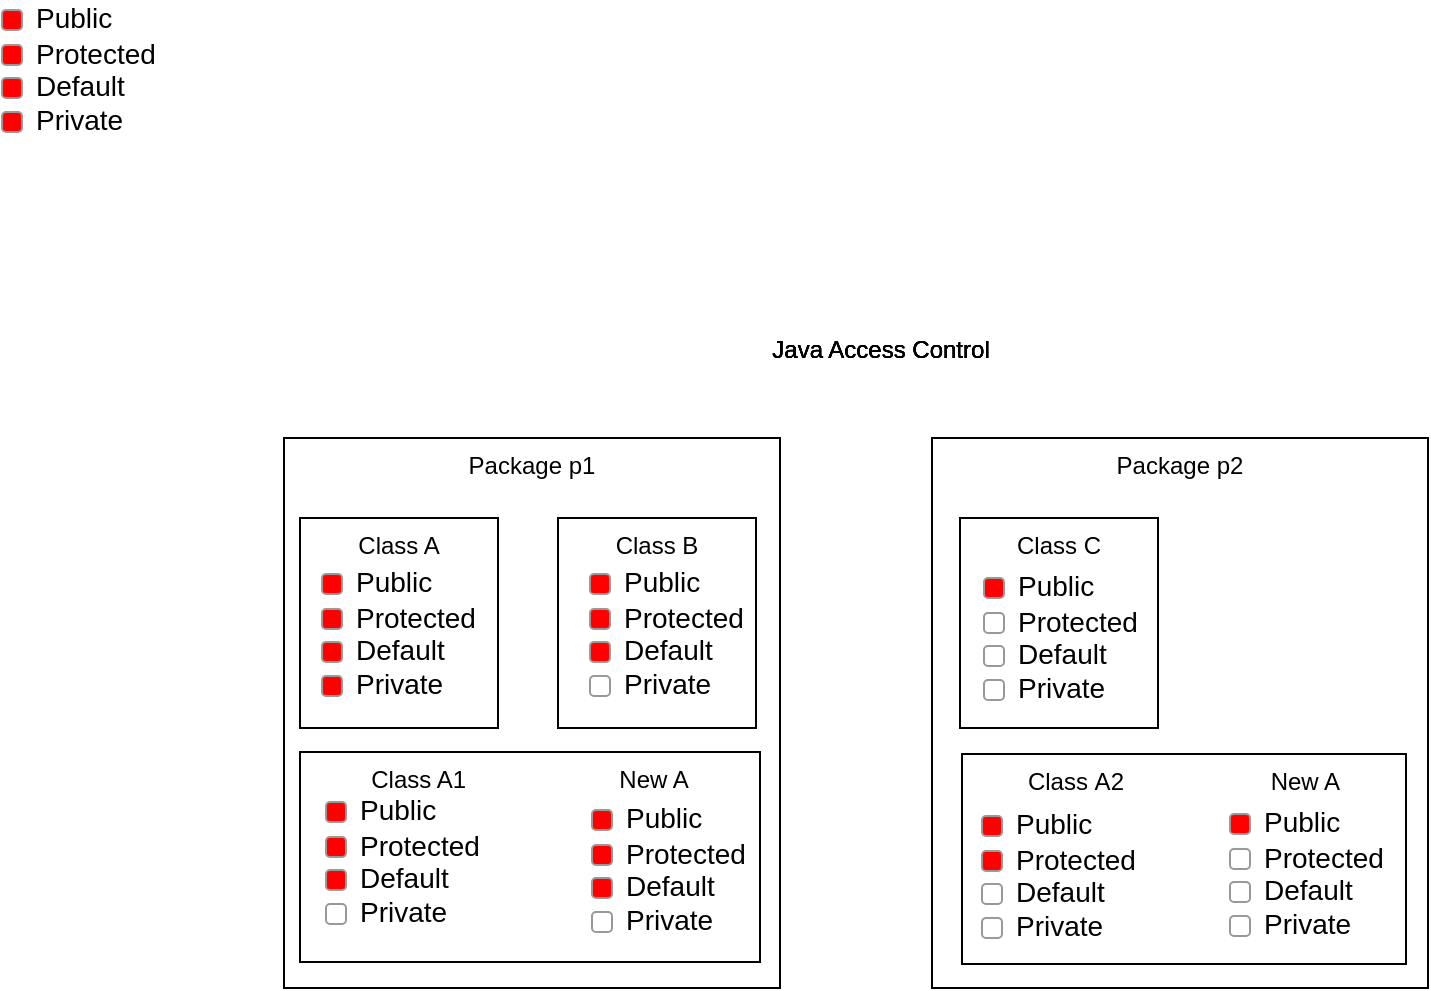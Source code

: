 <mxfile version="13.2.2" type="github" pages="2">
  <diagram id="TiTX1PBEyC5ncOFs_jfT" name="Page-1">
    <mxGraphModel dx="1052" dy="954" grid="0" gridSize="10" guides="1" tooltips="1" connect="1" arrows="1" fold="1" page="0" pageScale="1" pageWidth="827" pageHeight="1169" math="0" shadow="0">
      <root>
        <mxCell id="0" />
        <mxCell id="s20LvS-4WtPScN_iq0R1-77" parent="0" />
        <mxCell id="s20LvS-4WtPScN_iq0R1-79" value="Package p2" style="rounded=0;whiteSpace=wrap;html=1;verticalAlign=top;" parent="s20LvS-4WtPScN_iq0R1-77" vertex="1">
          <mxGeometry x="490" y="133" width="248" height="275" as="geometry" />
        </mxCell>
        <mxCell id="s20LvS-4WtPScN_iq0R1-93" value="" style="edgeStyle=orthogonalEdgeStyle;rounded=0;orthogonalLoop=1;jettySize=auto;html=1;" parent="s20LvS-4WtPScN_iq0R1-77" source="s20LvS-4WtPScN_iq0R1-82" target="s20LvS-4WtPScN_iq0R1-85" edge="1">
          <mxGeometry relative="1" as="geometry" />
        </mxCell>
        <mxCell id="s20LvS-4WtPScN_iq0R1-78" value="Package p1" style="rounded=0;whiteSpace=wrap;html=1;verticalAlign=top;" parent="s20LvS-4WtPScN_iq0R1-77" vertex="1">
          <mxGeometry x="166" y="133" width="248" height="275" as="geometry" />
        </mxCell>
        <mxCell id="s20LvS-4WtPScN_iq0R1-80" value="Class A&lt;br&gt;" style="rounded=0;whiteSpace=wrap;html=1;verticalAlign=top;" parent="s20LvS-4WtPScN_iq0R1-77" vertex="1">
          <mxGeometry x="174" y="173" width="99" height="105" as="geometry" />
        </mxCell>
        <mxCell id="s20LvS-4WtPScN_iq0R1-81" value="Public" style="html=1;shadow=0;dashed=0;shape=mxgraph.bootstrap.rrect;rSize=2;fillColor=#FF0000;strokeColor=#999999;align=left;fontSize=14;fontColor=#000000;labelPosition=right;verticalLabelPosition=middle;verticalAlign=middle;spacingLeft=5;spacingTop=-2;gradientColor=none;flipV=1;" parent="s20LvS-4WtPScN_iq0R1-77" vertex="1">
          <mxGeometry width="10" height="10" relative="1" as="geometry">
            <mxPoint x="25.0" y="-81" as="offset" />
          </mxGeometry>
        </mxCell>
        <mxCell id="s20LvS-4WtPScN_iq0R1-82" value="Protected" style="html=1;shadow=0;dashed=0;shape=mxgraph.bootstrap.rrect;rSize=2;fillColor=#FF0000;strokeColor=#999999;align=left;fontSize=14;fontColor=#000000;labelPosition=right;verticalLabelPosition=middle;verticalAlign=middle;spacingLeft=5;spacingTop=-2;gradientColor=none;flipV=1;" parent="s20LvS-4WtPScN_iq0R1-77" vertex="1">
          <mxGeometry y="220" width="10" height="10" relative="1" as="geometry">
            <mxPoint x="25.0" y="-63.5" as="offset" />
          </mxGeometry>
        </mxCell>
        <mxCell id="s20LvS-4WtPScN_iq0R1-83" value="Default" style="html=1;shadow=0;dashed=0;shape=mxgraph.bootstrap.rrect;rSize=2;fillColor=#FF0000;strokeColor=#999999;align=left;fontSize=14;fontColor=#000000;labelPosition=right;verticalLabelPosition=middle;verticalAlign=middle;spacingLeft=5;spacingTop=-2;gradientColor=none;flipV=1;" parent="s20LvS-4WtPScN_iq0R1-77" vertex="1">
          <mxGeometry y="237" width="10" height="10" relative="1" as="geometry">
            <mxPoint x="25" y="-47" as="offset" />
          </mxGeometry>
        </mxCell>
        <mxCell id="s20LvS-4WtPScN_iq0R1-84" value="Private" style="html=1;shadow=0;dashed=0;shape=mxgraph.bootstrap.rrect;rSize=2;fillColor=#FF0000;strokeColor=#999999;align=left;fontSize=14;fontColor=#000000;labelPosition=right;verticalLabelPosition=middle;verticalAlign=middle;spacingLeft=5;spacingTop=-2;gradientColor=none;flipV=1;" parent="s20LvS-4WtPScN_iq0R1-77" vertex="1">
          <mxGeometry width="10" height="10" relative="1" as="geometry">
            <mxPoint x="25" y="-30" as="offset" />
          </mxGeometry>
        </mxCell>
        <mxCell id="7i5Vxs_dWXxIIm15Y5PL-14" value="Public" style="html=1;shadow=0;dashed=0;shape=mxgraph.bootstrap.rrect;rSize=2;fillColor=#FF0000;strokeColor=#999999;align=left;fontSize=14;fontColor=#000000;labelPosition=right;verticalLabelPosition=middle;verticalAlign=middle;spacingLeft=5;spacingTop=-2;gradientColor=none;flipV=1;" vertex="1" parent="s20LvS-4WtPScN_iq0R1-77">
          <mxGeometry width="10" height="10" relative="1" as="geometry">
            <mxPoint x="185.0" y="201" as="offset" />
          </mxGeometry>
        </mxCell>
        <mxCell id="7i5Vxs_dWXxIIm15Y5PL-15" value="Protected" style="html=1;shadow=0;dashed=0;shape=mxgraph.bootstrap.rrect;rSize=2;fillColor=#FF0000;strokeColor=#999999;align=left;fontSize=14;fontColor=#000000;labelPosition=right;verticalLabelPosition=middle;verticalAlign=middle;spacingLeft=5;spacingTop=-2;gradientColor=none;flipV=1;" vertex="1" parent="s20LvS-4WtPScN_iq0R1-77">
          <mxGeometry y="220" width="10" height="10" relative="1" as="geometry">
            <mxPoint x="185.0" y="218.5" as="offset" />
          </mxGeometry>
        </mxCell>
        <mxCell id="7i5Vxs_dWXxIIm15Y5PL-16" value="Default" style="html=1;shadow=0;dashed=0;shape=mxgraph.bootstrap.rrect;rSize=2;fillColor=#FF0000;strokeColor=#999999;align=left;fontSize=14;fontColor=#000000;labelPosition=right;verticalLabelPosition=middle;verticalAlign=middle;spacingLeft=5;spacingTop=-2;gradientColor=none;flipV=1;" vertex="1" parent="s20LvS-4WtPScN_iq0R1-77">
          <mxGeometry y="237" width="10" height="10" relative="1" as="geometry">
            <mxPoint x="185" y="235" as="offset" />
          </mxGeometry>
        </mxCell>
        <mxCell id="7i5Vxs_dWXxIIm15Y5PL-17" value="Private" style="html=1;shadow=0;dashed=0;shape=mxgraph.bootstrap.rrect;rSize=2;fillColor=#FF0000;strokeColor=#999999;align=left;fontSize=14;fontColor=#000000;labelPosition=right;verticalLabelPosition=middle;verticalAlign=middle;spacingLeft=5;spacingTop=-2;gradientColor=none;flipV=1;" vertex="1" parent="s20LvS-4WtPScN_iq0R1-77">
          <mxGeometry width="10" height="10" relative="1" as="geometry">
            <mxPoint x="185" y="252" as="offset" />
          </mxGeometry>
        </mxCell>
        <mxCell id="7i5Vxs_dWXxIIm15Y5PL-18" value="Class B" style="rounded=0;whiteSpace=wrap;html=1;verticalAlign=top;" vertex="1" parent="s20LvS-4WtPScN_iq0R1-77">
          <mxGeometry x="303" y="173" width="99" height="105" as="geometry" />
        </mxCell>
        <mxCell id="7i5Vxs_dWXxIIm15Y5PL-19" value="Public" style="html=1;shadow=0;dashed=0;shape=mxgraph.bootstrap.rrect;rSize=2;fillColor=#FF0000;strokeColor=#999999;align=left;fontSize=14;fontColor=#000000;labelPosition=right;verticalLabelPosition=middle;verticalAlign=middle;spacingLeft=5;spacingTop=-2;gradientColor=none;flipV=1;" vertex="1" parent="s20LvS-4WtPScN_iq0R1-77">
          <mxGeometry width="10" height="10" relative="1" as="geometry">
            <mxPoint x="319" y="201" as="offset" />
          </mxGeometry>
        </mxCell>
        <mxCell id="7i5Vxs_dWXxIIm15Y5PL-20" value="Protected" style="html=1;shadow=0;dashed=0;shape=mxgraph.bootstrap.rrect;rSize=2;fillColor=#FF0000;strokeColor=#999999;align=left;fontSize=14;fontColor=#000000;labelPosition=right;verticalLabelPosition=middle;verticalAlign=middle;spacingLeft=5;spacingTop=-2;gradientColor=none;flipV=1;" vertex="1" parent="s20LvS-4WtPScN_iq0R1-77">
          <mxGeometry y="220" width="10" height="10" relative="1" as="geometry">
            <mxPoint x="319.0" y="218.5" as="offset" />
          </mxGeometry>
        </mxCell>
        <mxCell id="7i5Vxs_dWXxIIm15Y5PL-21" value="Default" style="html=1;shadow=0;dashed=0;shape=mxgraph.bootstrap.rrect;rSize=2;fillColor=#FF0000;strokeColor=#999999;align=left;fontSize=14;fontColor=#000000;labelPosition=right;verticalLabelPosition=middle;verticalAlign=middle;spacingLeft=5;spacingTop=-2;gradientColor=none;flipV=1;" vertex="1" parent="s20LvS-4WtPScN_iq0R1-77">
          <mxGeometry y="237" width="10" height="10" relative="1" as="geometry">
            <mxPoint x="319" y="235" as="offset" />
          </mxGeometry>
        </mxCell>
        <mxCell id="7i5Vxs_dWXxIIm15Y5PL-85" value="" style="edgeStyle=orthogonalEdgeStyle;rounded=0;orthogonalLoop=1;jettySize=auto;html=1;" edge="1" parent="s20LvS-4WtPScN_iq0R1-77" source="7i5Vxs_dWXxIIm15Y5PL-22" target="7i5Vxs_dWXxIIm15Y5PL-46">
          <mxGeometry relative="1" as="geometry" />
        </mxCell>
        <mxCell id="7i5Vxs_dWXxIIm15Y5PL-22" value="Private" style="html=1;shadow=0;dashed=0;shape=mxgraph.bootstrap.rrect;rSize=2;fillColor=#FF0000;strokeColor=#999999;align=left;fontSize=14;fontColor=#000000;labelPosition=right;verticalLabelPosition=middle;verticalAlign=middle;spacingLeft=5;spacingTop=-2;gradientColor=none;flipV=1;" vertex="1" parent="s20LvS-4WtPScN_iq0R1-77">
          <mxGeometry width="10" height="10" relative="1" as="geometry">
            <mxPoint x="319" y="252" as="offset" />
          </mxGeometry>
        </mxCell>
        <mxCell id="7i5Vxs_dWXxIIm15Y5PL-24" value="Class A1" style="rounded=0;whiteSpace=wrap;html=1;verticalAlign=top;" vertex="1" parent="s20LvS-4WtPScN_iq0R1-77">
          <mxGeometry x="174" y="290" width="99" height="105" as="geometry" />
        </mxCell>
        <mxCell id="7i5Vxs_dWXxIIm15Y5PL-25" value="Public" style="html=1;shadow=0;dashed=0;shape=mxgraph.bootstrap.rrect;rSize=2;fillColor=#FF0000;strokeColor=#999999;align=left;fontSize=14;fontColor=#000000;labelPosition=right;verticalLabelPosition=middle;verticalAlign=middle;spacingLeft=5;spacingTop=-2;gradientColor=none;flipV=1;" vertex="1" parent="s20LvS-4WtPScN_iq0R1-77">
          <mxGeometry width="10" height="10" relative="1" as="geometry">
            <mxPoint x="187.0" y="315" as="offset" />
          </mxGeometry>
        </mxCell>
        <mxCell id="7i5Vxs_dWXxIIm15Y5PL-26" value="Protected" style="html=1;shadow=0;dashed=0;shape=mxgraph.bootstrap.rrect;rSize=2;fillColor=#FF0000;strokeColor=#999999;align=left;fontSize=14;fontColor=#000000;labelPosition=right;verticalLabelPosition=middle;verticalAlign=middle;spacingLeft=5;spacingTop=-2;gradientColor=none;flipV=1;" vertex="1" parent="s20LvS-4WtPScN_iq0R1-77">
          <mxGeometry y="220" width="10" height="10" relative="1" as="geometry">
            <mxPoint x="187.0" y="332.5" as="offset" />
          </mxGeometry>
        </mxCell>
        <mxCell id="7i5Vxs_dWXxIIm15Y5PL-27" value="Default" style="html=1;shadow=0;dashed=0;shape=mxgraph.bootstrap.rrect;rSize=2;fillColor=#FF0000;strokeColor=#999999;align=left;fontSize=14;fontColor=#000000;labelPosition=right;verticalLabelPosition=middle;verticalAlign=middle;spacingLeft=5;spacingTop=-2;gradientColor=none;flipV=1;" vertex="1" parent="s20LvS-4WtPScN_iq0R1-77">
          <mxGeometry y="237" width="10" height="10" relative="1" as="geometry">
            <mxPoint x="187" y="349" as="offset" />
          </mxGeometry>
        </mxCell>
        <mxCell id="7i5Vxs_dWXxIIm15Y5PL-28" value="Private" style="html=1;shadow=0;dashed=0;shape=mxgraph.bootstrap.rrect;rSize=2;fillColor=#FF0000;strokeColor=#999999;align=left;fontSize=14;fontColor=#000000;labelPosition=right;verticalLabelPosition=middle;verticalAlign=middle;spacingLeft=5;spacingTop=-2;gradientColor=none;flipV=1;" vertex="1" parent="s20LvS-4WtPScN_iq0R1-77">
          <mxGeometry width="10" height="10" relative="1" as="geometry">
            <mxPoint x="187" y="366" as="offset" />
          </mxGeometry>
        </mxCell>
        <mxCell id="7i5Vxs_dWXxIIm15Y5PL-29" value="Class B1" style="rounded=0;whiteSpace=wrap;html=1;verticalAlign=top;" vertex="1" parent="s20LvS-4WtPScN_iq0R1-77">
          <mxGeometry x="303" y="290" width="99" height="105" as="geometry" />
        </mxCell>
        <mxCell id="7i5Vxs_dWXxIIm15Y5PL-30" value="Public" style="html=1;shadow=0;dashed=0;shape=mxgraph.bootstrap.rrect;rSize=2;fillColor=#FF0000;strokeColor=#999999;align=left;fontSize=14;fontColor=#000000;labelPosition=right;verticalLabelPosition=middle;verticalAlign=middle;spacingLeft=5;spacingTop=-2;gradientColor=none;flipV=1;" vertex="1" parent="s20LvS-4WtPScN_iq0R1-77">
          <mxGeometry width="10" height="10" relative="1" as="geometry">
            <mxPoint x="320" y="319" as="offset" />
          </mxGeometry>
        </mxCell>
        <mxCell id="7i5Vxs_dWXxIIm15Y5PL-31" value="Protected" style="html=1;shadow=0;dashed=0;shape=mxgraph.bootstrap.rrect;rSize=2;fillColor=#FF0000;strokeColor=#999999;align=left;fontSize=14;fontColor=#000000;labelPosition=right;verticalLabelPosition=middle;verticalAlign=middle;spacingLeft=5;spacingTop=-2;gradientColor=none;flipV=1;" vertex="1" parent="s20LvS-4WtPScN_iq0R1-77">
          <mxGeometry y="220" width="10" height="10" relative="1" as="geometry">
            <mxPoint x="320.0" y="336.5" as="offset" />
          </mxGeometry>
        </mxCell>
        <mxCell id="7i5Vxs_dWXxIIm15Y5PL-32" value="Default" style="html=1;shadow=0;dashed=0;shape=mxgraph.bootstrap.rrect;rSize=2;fillColor=#FF0000;strokeColor=#999999;align=left;fontSize=14;fontColor=#000000;labelPosition=right;verticalLabelPosition=middle;verticalAlign=middle;spacingLeft=5;spacingTop=-2;gradientColor=none;flipV=1;" vertex="1" parent="s20LvS-4WtPScN_iq0R1-77">
          <mxGeometry y="237" width="10" height="10" relative="1" as="geometry">
            <mxPoint x="320" y="353" as="offset" />
          </mxGeometry>
        </mxCell>
        <mxCell id="7i5Vxs_dWXxIIm15Y5PL-33" value="Private" style="html=1;shadow=0;dashed=0;shape=mxgraph.bootstrap.rrect;rSize=2;fillColor=#FF0000;strokeColor=#999999;align=left;fontSize=14;fontColor=#000000;labelPosition=right;verticalLabelPosition=middle;verticalAlign=middle;spacingLeft=5;spacingTop=-2;gradientColor=none;flipV=1;" vertex="1" parent="s20LvS-4WtPScN_iq0R1-77">
          <mxGeometry width="10" height="10" relative="1" as="geometry">
            <mxPoint x="320" y="370" as="offset" />
          </mxGeometry>
        </mxCell>
        <mxCell id="7i5Vxs_dWXxIIm15Y5PL-34" value="Class C" style="rounded=0;whiteSpace=wrap;html=1;verticalAlign=top;" vertex="1" parent="s20LvS-4WtPScN_iq0R1-77">
          <mxGeometry x="504" y="173" width="99" height="105" as="geometry" />
        </mxCell>
        <mxCell id="7i5Vxs_dWXxIIm15Y5PL-37" value="Public" style="html=1;shadow=0;dashed=0;shape=mxgraph.bootstrap.rrect;rSize=2;fillColor=#FF0000;strokeColor=#999999;align=left;fontSize=14;fontColor=#000000;labelPosition=right;verticalLabelPosition=middle;verticalAlign=middle;spacingLeft=5;spacingTop=-2;gradientColor=none;flipV=1;" vertex="1" parent="s20LvS-4WtPScN_iq0R1-77">
          <mxGeometry width="10" height="10" relative="1" as="geometry">
            <mxPoint x="516" y="203" as="offset" />
          </mxGeometry>
        </mxCell>
        <mxCell id="7i5Vxs_dWXxIIm15Y5PL-38" value="Protected" style="html=1;shadow=0;dashed=0;shape=mxgraph.bootstrap.rrect;rSize=2;fillColor=#FF0000;strokeColor=#999999;align=left;fontSize=14;fontColor=#000000;labelPosition=right;verticalLabelPosition=middle;verticalAlign=middle;spacingLeft=5;spacingTop=-2;gradientColor=none;flipV=1;" vertex="1" parent="s20LvS-4WtPScN_iq0R1-77">
          <mxGeometry y="220" width="10" height="10" relative="1" as="geometry">
            <mxPoint x="516" y="220.5" as="offset" />
          </mxGeometry>
        </mxCell>
        <mxCell id="7i5Vxs_dWXxIIm15Y5PL-39" value="Default" style="html=1;shadow=0;dashed=0;shape=mxgraph.bootstrap.rrect;rSize=2;fillColor=#FF0000;strokeColor=#999999;align=left;fontSize=14;fontColor=#000000;labelPosition=right;verticalLabelPosition=middle;verticalAlign=middle;spacingLeft=5;spacingTop=-2;gradientColor=none;flipV=1;" vertex="1" parent="s20LvS-4WtPScN_iq0R1-77">
          <mxGeometry y="237" width="10" height="10" relative="1" as="geometry">
            <mxPoint x="516" y="237" as="offset" />
          </mxGeometry>
        </mxCell>
        <mxCell id="7i5Vxs_dWXxIIm15Y5PL-40" value="Private" style="html=1;shadow=0;dashed=0;shape=mxgraph.bootstrap.rrect;rSize=2;fillColor=#FF0000;strokeColor=#999999;align=left;fontSize=14;fontColor=#000000;labelPosition=right;verticalLabelPosition=middle;verticalAlign=middle;spacingLeft=5;spacingTop=-2;gradientColor=none;flipV=1;" vertex="1" parent="s20LvS-4WtPScN_iq0R1-77">
          <mxGeometry width="10" height="10" relative="1" as="geometry">
            <mxPoint x="516" y="254" as="offset" />
          </mxGeometry>
        </mxCell>
        <mxCell id="7i5Vxs_dWXxIIm15Y5PL-45" value="Java Access Control" style="text;html=1;strokeColor=none;fillColor=none;align=center;verticalAlign=middle;whiteSpace=wrap;rounded=0;" vertex="1" parent="s20LvS-4WtPScN_iq0R1-77">
          <mxGeometry x="374" y="79" width="181" height="20" as="geometry" />
        </mxCell>
        <mxCell id="nBqsT9wpy0tSbZwb3XqV-4" value="Class&amp;nbsp;A2&amp;nbsp; &amp;nbsp; &amp;nbsp; &amp;nbsp; &amp;nbsp; &amp;nbsp; &amp;nbsp; &amp;nbsp; &amp;nbsp; &amp;nbsp; &amp;nbsp; New A" style="rounded=0;whiteSpace=wrap;html=1;verticalAlign=top;" vertex="1" parent="s20LvS-4WtPScN_iq0R1-77">
          <mxGeometry x="505" y="291" width="222" height="105" as="geometry" />
        </mxCell>
        <mxCell id="nBqsT9wpy0tSbZwb3XqV-50" value="Public" style="html=1;shadow=0;dashed=0;shape=mxgraph.bootstrap.rrect;rSize=2;fillColor=#FF0000;strokeColor=#999999;align=left;fontSize=14;fontColor=#000000;labelPosition=right;verticalLabelPosition=middle;verticalAlign=middle;spacingLeft=5;spacingTop=-2;gradientColor=none;flipV=1;" vertex="1" parent="s20LvS-4WtPScN_iq0R1-77">
          <mxGeometry width="10" height="10" relative="1" as="geometry">
            <mxPoint x="515" y="322" as="offset" />
          </mxGeometry>
        </mxCell>
        <mxCell id="nBqsT9wpy0tSbZwb3XqV-51" value="Protected" style="html=1;shadow=0;dashed=0;shape=mxgraph.bootstrap.rrect;rSize=2;fillColor=#FF0000;strokeColor=#999999;align=left;fontSize=14;fontColor=#000000;labelPosition=right;verticalLabelPosition=middle;verticalAlign=middle;spacingLeft=5;spacingTop=-2;gradientColor=none;flipV=1;" vertex="1" parent="s20LvS-4WtPScN_iq0R1-77">
          <mxGeometry y="220" width="10" height="10" relative="1" as="geometry">
            <mxPoint x="515" y="339.5" as="offset" />
          </mxGeometry>
        </mxCell>
        <mxCell id="nBqsT9wpy0tSbZwb3XqV-52" value="Default" style="html=1;shadow=0;dashed=0;shape=mxgraph.bootstrap.rrect;rSize=2;fillColor=none;strokeColor=#999999;align=left;fontSize=14;fontColor=#000000;labelPosition=right;verticalLabelPosition=middle;verticalAlign=middle;spacingLeft=5;spacingTop=-2;gradientColor=none;flipV=1;" vertex="1" parent="s20LvS-4WtPScN_iq0R1-77">
          <mxGeometry y="237" width="10" height="10" relative="1" as="geometry">
            <mxPoint x="515" y="356" as="offset" />
          </mxGeometry>
        </mxCell>
        <mxCell id="nBqsT9wpy0tSbZwb3XqV-53" value="Private" style="html=1;shadow=0;dashed=0;shape=mxgraph.bootstrap.rrect;rSize=2;fillColor=none;strokeColor=#999999;align=left;fontSize=14;fontColor=#000000;labelPosition=right;verticalLabelPosition=middle;verticalAlign=middle;spacingLeft=5;spacingTop=-2;gradientColor=none;flipV=1;" vertex="1" parent="s20LvS-4WtPScN_iq0R1-77">
          <mxGeometry width="10" height="10" relative="1" as="geometry">
            <mxPoint x="515" y="373" as="offset" />
          </mxGeometry>
        </mxCell>
        <mxCell id="nBqsT9wpy0tSbZwb3XqV-123" value="Public" style="html=1;shadow=0;dashed=0;shape=mxgraph.bootstrap.rrect;rSize=2;fillColor=#FF0000;strokeColor=#999999;align=left;fontSize=14;fontColor=#000000;labelPosition=right;verticalLabelPosition=middle;verticalAlign=middle;spacingLeft=5;spacingTop=-2;gradientColor=none;flipV=1;" vertex="1" parent="s20LvS-4WtPScN_iq0R1-77">
          <mxGeometry width="10" height="10" relative="1" as="geometry">
            <mxPoint x="639" y="321" as="offset" />
          </mxGeometry>
        </mxCell>
        <mxCell id="nBqsT9wpy0tSbZwb3XqV-124" value="Protected" style="html=1;shadow=0;dashed=0;shape=mxgraph.bootstrap.rrect;rSize=2;fillColor=none;strokeColor=#999999;align=left;fontSize=14;fontColor=#000000;labelPosition=right;verticalLabelPosition=middle;verticalAlign=middle;spacingLeft=5;spacingTop=-2;gradientColor=none;flipV=1;" vertex="1" parent="s20LvS-4WtPScN_iq0R1-77">
          <mxGeometry y="220" width="10" height="10" relative="1" as="geometry">
            <mxPoint x="639" y="338.5" as="offset" />
          </mxGeometry>
        </mxCell>
        <mxCell id="nBqsT9wpy0tSbZwb3XqV-125" value="Default" style="html=1;shadow=0;dashed=0;shape=mxgraph.bootstrap.rrect;rSize=2;fillColor=none;strokeColor=#999999;align=left;fontSize=14;fontColor=#000000;labelPosition=right;verticalLabelPosition=middle;verticalAlign=middle;spacingLeft=5;spacingTop=-2;gradientColor=none;flipV=1;" vertex="1" parent="s20LvS-4WtPScN_iq0R1-77">
          <mxGeometry y="237" width="10" height="10" relative="1" as="geometry">
            <mxPoint x="639" y="355" as="offset" />
          </mxGeometry>
        </mxCell>
        <mxCell id="nBqsT9wpy0tSbZwb3XqV-126" value="Private" style="html=1;shadow=0;dashed=0;shape=mxgraph.bootstrap.rrect;rSize=2;fillColor=none;strokeColor=#999999;align=left;fontSize=14;fontColor=#000000;labelPosition=right;verticalLabelPosition=middle;verticalAlign=middle;spacingLeft=5;spacingTop=-2;gradientColor=none;flipV=1;" vertex="1" parent="s20LvS-4WtPScN_iq0R1-77">
          <mxGeometry width="10" height="10" relative="1" as="geometry">
            <mxPoint x="639" y="372" as="offset" />
          </mxGeometry>
        </mxCell>
        <mxCell id="nBqsT9wpy0tSbZwb3XqV-8" parent="0" />
        <mxCell id="nBqsT9wpy0tSbZwb3XqV-11" value="Package p1" style="rounded=0;whiteSpace=wrap;html=1;verticalAlign=top;" vertex="1" parent="nBqsT9wpy0tSbZwb3XqV-8">
          <mxGeometry x="166" y="133" width="248" height="275" as="geometry" />
        </mxCell>
        <mxCell id="nBqsT9wpy0tSbZwb3XqV-12" value="Class A&lt;br&gt;" style="rounded=0;whiteSpace=wrap;html=1;verticalAlign=top;" vertex="1" parent="nBqsT9wpy0tSbZwb3XqV-8">
          <mxGeometry x="174" y="173" width="99" height="105" as="geometry" />
        </mxCell>
        <mxCell id="nBqsT9wpy0tSbZwb3XqV-17" value="Public" style="html=1;shadow=0;dashed=0;shape=mxgraph.bootstrap.rrect;rSize=2;fillColor=#FF0000;strokeColor=#999999;align=left;fontSize=14;fontColor=#000000;labelPosition=right;verticalLabelPosition=middle;verticalAlign=middle;spacingLeft=5;spacingTop=-2;gradientColor=none;flipV=1;" vertex="1" parent="nBqsT9wpy0tSbZwb3XqV-8">
          <mxGeometry width="10" height="10" relative="1" as="geometry">
            <mxPoint x="185.0" y="201" as="offset" />
          </mxGeometry>
        </mxCell>
        <mxCell id="nBqsT9wpy0tSbZwb3XqV-18" value="Protected" style="html=1;shadow=0;dashed=0;shape=mxgraph.bootstrap.rrect;rSize=2;fillColor=#FF0000;strokeColor=#999999;align=left;fontSize=14;fontColor=#000000;labelPosition=right;verticalLabelPosition=middle;verticalAlign=middle;spacingLeft=5;spacingTop=-2;gradientColor=none;flipV=1;" vertex="1" parent="nBqsT9wpy0tSbZwb3XqV-8">
          <mxGeometry y="220" width="10" height="10" relative="1" as="geometry">
            <mxPoint x="185.0" y="218.5" as="offset" />
          </mxGeometry>
        </mxCell>
        <mxCell id="nBqsT9wpy0tSbZwb3XqV-19" value="Default" style="html=1;shadow=0;dashed=0;shape=mxgraph.bootstrap.rrect;rSize=2;fillColor=#FF0000;strokeColor=#999999;align=left;fontSize=14;fontColor=#000000;labelPosition=right;verticalLabelPosition=middle;verticalAlign=middle;spacingLeft=5;spacingTop=-2;gradientColor=none;flipV=1;" vertex="1" parent="nBqsT9wpy0tSbZwb3XqV-8">
          <mxGeometry y="237" width="10" height="10" relative="1" as="geometry">
            <mxPoint x="185" y="235" as="offset" />
          </mxGeometry>
        </mxCell>
        <mxCell id="nBqsT9wpy0tSbZwb3XqV-20" value="Private" style="html=1;shadow=0;dashed=0;shape=mxgraph.bootstrap.rrect;rSize=2;fillColor=#FF0000;strokeColor=#999999;align=left;fontSize=14;fontColor=#000000;labelPosition=right;verticalLabelPosition=middle;verticalAlign=middle;spacingLeft=5;spacingTop=-2;gradientColor=none;flipV=1;" vertex="1" parent="nBqsT9wpy0tSbZwb3XqV-8">
          <mxGeometry width="10" height="10" relative="1" as="geometry">
            <mxPoint x="185" y="252" as="offset" />
          </mxGeometry>
        </mxCell>
        <mxCell id="nBqsT9wpy0tSbZwb3XqV-21" value="Class B" style="rounded=0;whiteSpace=wrap;html=1;verticalAlign=top;" vertex="1" parent="nBqsT9wpy0tSbZwb3XqV-8">
          <mxGeometry x="303" y="173" width="99" height="105" as="geometry" />
        </mxCell>
        <mxCell id="nBqsT9wpy0tSbZwb3XqV-22" value="Public" style="html=1;shadow=0;dashed=0;shape=mxgraph.bootstrap.rrect;rSize=2;fillColor=#FF0000;strokeColor=#999999;align=left;fontSize=14;fontColor=#000000;labelPosition=right;verticalLabelPosition=middle;verticalAlign=middle;spacingLeft=5;spacingTop=-2;gradientColor=none;flipV=1;" vertex="1" parent="nBqsT9wpy0tSbZwb3XqV-8">
          <mxGeometry width="10" height="10" relative="1" as="geometry">
            <mxPoint x="319" y="201" as="offset" />
          </mxGeometry>
        </mxCell>
        <mxCell id="nBqsT9wpy0tSbZwb3XqV-23" value="Protected" style="html=1;shadow=0;dashed=0;shape=mxgraph.bootstrap.rrect;rSize=2;fillColor=#FF0000;strokeColor=#999999;align=left;fontSize=14;fontColor=#000000;labelPosition=right;verticalLabelPosition=middle;verticalAlign=middle;spacingLeft=5;spacingTop=-2;gradientColor=none;flipV=1;" vertex="1" parent="nBqsT9wpy0tSbZwb3XqV-8">
          <mxGeometry y="220" width="10" height="10" relative="1" as="geometry">
            <mxPoint x="319.0" y="218.5" as="offset" />
          </mxGeometry>
        </mxCell>
        <mxCell id="nBqsT9wpy0tSbZwb3XqV-24" value="Default" style="html=1;shadow=0;dashed=0;shape=mxgraph.bootstrap.rrect;rSize=2;fillColor=#FF0000;strokeColor=#999999;align=left;fontSize=14;fontColor=#000000;labelPosition=right;verticalLabelPosition=middle;verticalAlign=middle;spacingLeft=5;spacingTop=-2;gradientColor=none;flipV=1;" vertex="1" parent="nBqsT9wpy0tSbZwb3XqV-8">
          <mxGeometry y="237" width="10" height="10" relative="1" as="geometry">
            <mxPoint x="319" y="235" as="offset" />
          </mxGeometry>
        </mxCell>
        <mxCell id="nBqsT9wpy0tSbZwb3XqV-25" value="" style="edgeStyle=orthogonalEdgeStyle;rounded=0;orthogonalLoop=1;jettySize=auto;html=1;" edge="1" parent="nBqsT9wpy0tSbZwb3XqV-8" source="nBqsT9wpy0tSbZwb3XqV-26">
          <mxGeometry relative="1" as="geometry" />
        </mxCell>
        <mxCell id="nBqsT9wpy0tSbZwb3XqV-26" value="Private" style="html=1;shadow=0;dashed=0;shape=mxgraph.bootstrap.rrect;rSize=2;fillColor=#FF0000;strokeColor=#999999;align=left;fontSize=14;fontColor=#000000;labelPosition=right;verticalLabelPosition=middle;verticalAlign=middle;spacingLeft=5;spacingTop=-2;gradientColor=none;flipV=1;" vertex="1" parent="nBqsT9wpy0tSbZwb3XqV-8">
          <mxGeometry width="10" height="10" relative="1" as="geometry">
            <mxPoint x="319" y="252" as="offset" />
          </mxGeometry>
        </mxCell>
        <mxCell id="nBqsT9wpy0tSbZwb3XqV-27" value="Class A1" style="rounded=0;whiteSpace=wrap;html=1;verticalAlign=top;" vertex="1" parent="nBqsT9wpy0tSbZwb3XqV-8">
          <mxGeometry x="174" y="290" width="99" height="105" as="geometry" />
        </mxCell>
        <mxCell id="nBqsT9wpy0tSbZwb3XqV-28" value="Public" style="html=1;shadow=0;dashed=0;shape=mxgraph.bootstrap.rrect;rSize=2;fillColor=#FF0000;strokeColor=#999999;align=left;fontSize=14;fontColor=#000000;labelPosition=right;verticalLabelPosition=middle;verticalAlign=middle;spacingLeft=5;spacingTop=-2;gradientColor=none;flipV=1;" vertex="1" parent="nBqsT9wpy0tSbZwb3XqV-8">
          <mxGeometry width="10" height="10" relative="1" as="geometry">
            <mxPoint x="187.0" y="315" as="offset" />
          </mxGeometry>
        </mxCell>
        <mxCell id="nBqsT9wpy0tSbZwb3XqV-29" value="Protected" style="html=1;shadow=0;dashed=0;shape=mxgraph.bootstrap.rrect;rSize=2;fillColor=#FF0000;strokeColor=#999999;align=left;fontSize=14;fontColor=#000000;labelPosition=right;verticalLabelPosition=middle;verticalAlign=middle;spacingLeft=5;spacingTop=-2;gradientColor=none;flipV=1;" vertex="1" parent="nBqsT9wpy0tSbZwb3XqV-8">
          <mxGeometry y="220" width="10" height="10" relative="1" as="geometry">
            <mxPoint x="187.0" y="332.5" as="offset" />
          </mxGeometry>
        </mxCell>
        <mxCell id="nBqsT9wpy0tSbZwb3XqV-30" value="Default" style="html=1;shadow=0;dashed=0;shape=mxgraph.bootstrap.rrect;rSize=2;fillColor=#FF0000;strokeColor=#999999;align=left;fontSize=14;fontColor=#000000;labelPosition=right;verticalLabelPosition=middle;verticalAlign=middle;spacingLeft=5;spacingTop=-2;gradientColor=none;flipV=1;" vertex="1" parent="nBqsT9wpy0tSbZwb3XqV-8">
          <mxGeometry y="237" width="10" height="10" relative="1" as="geometry">
            <mxPoint x="187" y="349" as="offset" />
          </mxGeometry>
        </mxCell>
        <mxCell id="nBqsT9wpy0tSbZwb3XqV-31" value="Private" style="html=1;shadow=0;dashed=0;shape=mxgraph.bootstrap.rrect;rSize=2;fillColor=#FF0000;strokeColor=#999999;align=left;fontSize=14;fontColor=#000000;labelPosition=right;verticalLabelPosition=middle;verticalAlign=middle;spacingLeft=5;spacingTop=-2;gradientColor=none;flipV=1;" vertex="1" parent="nBqsT9wpy0tSbZwb3XqV-8">
          <mxGeometry width="10" height="10" relative="1" as="geometry">
            <mxPoint x="187" y="366" as="offset" />
          </mxGeometry>
        </mxCell>
        <mxCell id="nBqsT9wpy0tSbZwb3XqV-32" value="Class B1" style="rounded=0;whiteSpace=wrap;html=1;verticalAlign=top;" vertex="1" parent="nBqsT9wpy0tSbZwb3XqV-8">
          <mxGeometry x="303" y="290" width="99" height="105" as="geometry" />
        </mxCell>
        <mxCell id="nBqsT9wpy0tSbZwb3XqV-33" value="Public" style="html=1;shadow=0;dashed=0;shape=mxgraph.bootstrap.rrect;rSize=2;fillColor=#FF0000;strokeColor=#999999;align=left;fontSize=14;fontColor=#000000;labelPosition=right;verticalLabelPosition=middle;verticalAlign=middle;spacingLeft=5;spacingTop=-2;gradientColor=none;flipV=1;" vertex="1" parent="nBqsT9wpy0tSbZwb3XqV-8">
          <mxGeometry width="10" height="10" relative="1" as="geometry">
            <mxPoint x="320" y="319" as="offset" />
          </mxGeometry>
        </mxCell>
        <mxCell id="nBqsT9wpy0tSbZwb3XqV-34" value="Protected" style="html=1;shadow=0;dashed=0;shape=mxgraph.bootstrap.rrect;rSize=2;fillColor=#FF0000;strokeColor=#999999;align=left;fontSize=14;fontColor=#000000;labelPosition=right;verticalLabelPosition=middle;verticalAlign=middle;spacingLeft=5;spacingTop=-2;gradientColor=none;flipV=1;" vertex="1" parent="nBqsT9wpy0tSbZwb3XqV-8">
          <mxGeometry y="220" width="10" height="10" relative="1" as="geometry">
            <mxPoint x="320.0" y="336.5" as="offset" />
          </mxGeometry>
        </mxCell>
        <mxCell id="nBqsT9wpy0tSbZwb3XqV-35" value="Default" style="html=1;shadow=0;dashed=0;shape=mxgraph.bootstrap.rrect;rSize=2;fillColor=#FF0000;strokeColor=#999999;align=left;fontSize=14;fontColor=#000000;labelPosition=right;verticalLabelPosition=middle;verticalAlign=middle;spacingLeft=5;spacingTop=-2;gradientColor=none;flipV=1;" vertex="1" parent="nBqsT9wpy0tSbZwb3XqV-8">
          <mxGeometry y="237" width="10" height="10" relative="1" as="geometry">
            <mxPoint x="320" y="353" as="offset" />
          </mxGeometry>
        </mxCell>
        <mxCell id="nBqsT9wpy0tSbZwb3XqV-36" value="Private" style="html=1;shadow=0;dashed=0;shape=mxgraph.bootstrap.rrect;rSize=2;fillColor=#FF0000;strokeColor=#999999;align=left;fontSize=14;fontColor=#000000;labelPosition=right;verticalLabelPosition=middle;verticalAlign=middle;spacingLeft=5;spacingTop=-2;gradientColor=none;flipV=1;" vertex="1" parent="nBqsT9wpy0tSbZwb3XqV-8">
          <mxGeometry width="10" height="10" relative="1" as="geometry">
            <mxPoint x="320" y="370" as="offset" />
          </mxGeometry>
        </mxCell>
        <mxCell id="nBqsT9wpy0tSbZwb3XqV-37" value="Class C" style="rounded=0;whiteSpace=wrap;html=1;verticalAlign=top;" vertex="1" parent="nBqsT9wpy0tSbZwb3XqV-8">
          <mxGeometry x="504" y="173" width="99" height="105" as="geometry" />
        </mxCell>
        <mxCell id="nBqsT9wpy0tSbZwb3XqV-39" value="Public" style="html=1;shadow=0;dashed=0;shape=mxgraph.bootstrap.rrect;rSize=2;fillColor=#FF0000;strokeColor=#999999;align=left;fontSize=14;fontColor=#000000;labelPosition=right;verticalLabelPosition=middle;verticalAlign=middle;spacingLeft=5;spacingTop=-2;gradientColor=none;flipV=1;" vertex="1" parent="nBqsT9wpy0tSbZwb3XqV-8">
          <mxGeometry width="10" height="10" relative="1" as="geometry">
            <mxPoint x="516" y="203" as="offset" />
          </mxGeometry>
        </mxCell>
        <mxCell id="nBqsT9wpy0tSbZwb3XqV-40" value="Protected" style="html=1;shadow=0;dashed=0;shape=mxgraph.bootstrap.rrect;rSize=2;fillColor=#FF0000;strokeColor=#999999;align=left;fontSize=14;fontColor=#000000;labelPosition=right;verticalLabelPosition=middle;verticalAlign=middle;spacingLeft=5;spacingTop=-2;gradientColor=none;flipV=1;" vertex="1" parent="nBqsT9wpy0tSbZwb3XqV-8">
          <mxGeometry y="220" width="10" height="10" relative="1" as="geometry">
            <mxPoint x="516" y="220.5" as="offset" />
          </mxGeometry>
        </mxCell>
        <mxCell id="nBqsT9wpy0tSbZwb3XqV-41" value="Default" style="html=1;shadow=0;dashed=0;shape=mxgraph.bootstrap.rrect;rSize=2;fillColor=#FF0000;strokeColor=#999999;align=left;fontSize=14;fontColor=#000000;labelPosition=right;verticalLabelPosition=middle;verticalAlign=middle;spacingLeft=5;spacingTop=-2;gradientColor=none;flipV=1;" vertex="1" parent="nBqsT9wpy0tSbZwb3XqV-8">
          <mxGeometry y="237" width="10" height="10" relative="1" as="geometry">
            <mxPoint x="516" y="237" as="offset" />
          </mxGeometry>
        </mxCell>
        <mxCell id="nBqsT9wpy0tSbZwb3XqV-42" value="Private" style="html=1;shadow=0;dashed=0;shape=mxgraph.bootstrap.rrect;rSize=2;fillColor=#FF0000;strokeColor=#999999;align=left;fontSize=14;fontColor=#000000;labelPosition=right;verticalLabelPosition=middle;verticalAlign=middle;spacingLeft=5;spacingTop=-2;gradientColor=none;flipV=1;" vertex="1" parent="nBqsT9wpy0tSbZwb3XqV-8">
          <mxGeometry width="10" height="10" relative="1" as="geometry">
            <mxPoint x="516" y="254" as="offset" />
          </mxGeometry>
        </mxCell>
        <mxCell id="nBqsT9wpy0tSbZwb3XqV-47" value="Java Access Control" style="text;html=1;strokeColor=none;fillColor=none;align=center;verticalAlign=middle;whiteSpace=wrap;rounded=0;" vertex="1" parent="nBqsT9wpy0tSbZwb3XqV-8">
          <mxGeometry x="374" y="79" width="181" height="20" as="geometry" />
        </mxCell>
        <mxCell id="7i5Vxs_dWXxIIm15Y5PL-46" parent="0" />
        <mxCell id="7i5Vxs_dWXxIIm15Y5PL-49" value="Package p1" style="rounded=0;whiteSpace=wrap;html=1;verticalAlign=top;" vertex="1" parent="7i5Vxs_dWXxIIm15Y5PL-46">
          <mxGeometry x="166" y="133" width="248" height="275" as="geometry" />
        </mxCell>
        <mxCell id="7i5Vxs_dWXxIIm15Y5PL-50" value="Class A&lt;br&gt;" style="rounded=0;whiteSpace=wrap;html=1;verticalAlign=top;" vertex="1" parent="7i5Vxs_dWXxIIm15Y5PL-46">
          <mxGeometry x="174" y="173" width="99" height="105" as="geometry" />
        </mxCell>
        <mxCell id="7i5Vxs_dWXxIIm15Y5PL-55" value="Public" style="html=1;shadow=0;dashed=0;shape=mxgraph.bootstrap.rrect;rSize=2;fillColor=#FF0000;strokeColor=#999999;align=left;fontSize=14;fontColor=#000000;labelPosition=right;verticalLabelPosition=middle;verticalAlign=middle;spacingLeft=5;spacingTop=-2;gradientColor=none;flipV=1;" vertex="1" parent="7i5Vxs_dWXxIIm15Y5PL-46">
          <mxGeometry width="10" height="10" relative="1" as="geometry">
            <mxPoint x="185.0" y="201" as="offset" />
          </mxGeometry>
        </mxCell>
        <mxCell id="7i5Vxs_dWXxIIm15Y5PL-56" value="Protected" style="html=1;shadow=0;dashed=0;shape=mxgraph.bootstrap.rrect;rSize=2;fillColor=#FF0000;strokeColor=#999999;align=left;fontSize=14;fontColor=#000000;labelPosition=right;verticalLabelPosition=middle;verticalAlign=middle;spacingLeft=5;spacingTop=-2;gradientColor=none;flipV=1;" vertex="1" parent="7i5Vxs_dWXxIIm15Y5PL-46">
          <mxGeometry y="220" width="10" height="10" relative="1" as="geometry">
            <mxPoint x="185.0" y="218.5" as="offset" />
          </mxGeometry>
        </mxCell>
        <mxCell id="7i5Vxs_dWXxIIm15Y5PL-57" value="Default" style="html=1;shadow=0;dashed=0;shape=mxgraph.bootstrap.rrect;rSize=2;fillColor=#FF0000;strokeColor=#999999;align=left;fontSize=14;fontColor=#000000;labelPosition=right;verticalLabelPosition=middle;verticalAlign=middle;spacingLeft=5;spacingTop=-2;gradientColor=none;flipV=1;" vertex="1" parent="7i5Vxs_dWXxIIm15Y5PL-46">
          <mxGeometry y="237" width="10" height="10" relative="1" as="geometry">
            <mxPoint x="185" y="235" as="offset" />
          </mxGeometry>
        </mxCell>
        <mxCell id="7i5Vxs_dWXxIIm15Y5PL-58" value="Private" style="html=1;shadow=0;dashed=0;shape=mxgraph.bootstrap.rrect;rSize=2;fillColor=#FF0000;strokeColor=#999999;align=left;fontSize=14;fontColor=#000000;labelPosition=right;verticalLabelPosition=middle;verticalAlign=middle;spacingLeft=5;spacingTop=-2;gradientColor=none;flipV=1;" vertex="1" parent="7i5Vxs_dWXxIIm15Y5PL-46">
          <mxGeometry width="10" height="10" relative="1" as="geometry">
            <mxPoint x="185" y="252" as="offset" />
          </mxGeometry>
        </mxCell>
        <mxCell id="7i5Vxs_dWXxIIm15Y5PL-59" value="Class B" style="rounded=0;whiteSpace=wrap;html=1;verticalAlign=top;" vertex="1" parent="7i5Vxs_dWXxIIm15Y5PL-46">
          <mxGeometry x="303" y="173" width="99" height="105" as="geometry" />
        </mxCell>
        <mxCell id="7i5Vxs_dWXxIIm15Y5PL-60" value="Public" style="html=1;shadow=0;dashed=0;shape=mxgraph.bootstrap.rrect;rSize=2;fillColor=#FF0000;strokeColor=#999999;align=left;fontSize=14;fontColor=#000000;labelPosition=right;verticalLabelPosition=middle;verticalAlign=middle;spacingLeft=5;spacingTop=-2;gradientColor=none;flipV=1;" vertex="1" parent="7i5Vxs_dWXxIIm15Y5PL-46">
          <mxGeometry width="10" height="10" relative="1" as="geometry">
            <mxPoint x="319" y="201" as="offset" />
          </mxGeometry>
        </mxCell>
        <mxCell id="7i5Vxs_dWXxIIm15Y5PL-61" value="Protected" style="html=1;shadow=0;dashed=0;shape=mxgraph.bootstrap.rrect;rSize=2;fillColor=#FF0000;strokeColor=#999999;align=left;fontSize=14;fontColor=#000000;labelPosition=right;verticalLabelPosition=middle;verticalAlign=middle;spacingLeft=5;spacingTop=-2;gradientColor=none;flipV=1;" vertex="1" parent="7i5Vxs_dWXxIIm15Y5PL-46">
          <mxGeometry y="220" width="10" height="10" relative="1" as="geometry">
            <mxPoint x="319.0" y="218.5" as="offset" />
          </mxGeometry>
        </mxCell>
        <mxCell id="7i5Vxs_dWXxIIm15Y5PL-62" value="Default" style="html=1;shadow=0;dashed=0;shape=mxgraph.bootstrap.rrect;rSize=2;fillColor=#FF0000;strokeColor=#999999;align=left;fontSize=14;fontColor=#000000;labelPosition=right;verticalLabelPosition=middle;verticalAlign=middle;spacingLeft=5;spacingTop=-2;gradientColor=none;flipV=1;" vertex="1" parent="7i5Vxs_dWXxIIm15Y5PL-46">
          <mxGeometry y="237" width="10" height="10" relative="1" as="geometry">
            <mxPoint x="319" y="235" as="offset" />
          </mxGeometry>
        </mxCell>
        <mxCell id="7i5Vxs_dWXxIIm15Y5PL-63" value="Private" style="html=1;shadow=0;dashed=0;shape=mxgraph.bootstrap.rrect;rSize=2;fillColor=none;strokeColor=#999999;align=left;fontSize=14;fontColor=#000000;labelPosition=right;verticalLabelPosition=middle;verticalAlign=middle;spacingLeft=5;spacingTop=-2;gradientColor=none;flipV=1;" vertex="1" parent="7i5Vxs_dWXxIIm15Y5PL-46">
          <mxGeometry width="10" height="10" relative="1" as="geometry">
            <mxPoint x="319" y="252" as="offset" />
          </mxGeometry>
        </mxCell>
        <mxCell id="7i5Vxs_dWXxIIm15Y5PL-64" value="Class A1" style="rounded=0;whiteSpace=wrap;html=1;verticalAlign=top;" vertex="1" parent="7i5Vxs_dWXxIIm15Y5PL-46">
          <mxGeometry x="174" y="290" width="99" height="105" as="geometry" />
        </mxCell>
        <mxCell id="7i5Vxs_dWXxIIm15Y5PL-65" value="Public" style="html=1;shadow=0;dashed=0;shape=mxgraph.bootstrap.rrect;rSize=2;fillColor=#FF0000;strokeColor=#999999;align=left;fontSize=14;fontColor=#000000;labelPosition=right;verticalLabelPosition=middle;verticalAlign=middle;spacingLeft=5;spacingTop=-2;gradientColor=none;flipV=1;" vertex="1" parent="7i5Vxs_dWXxIIm15Y5PL-46">
          <mxGeometry width="10" height="10" relative="1" as="geometry">
            <mxPoint x="187.0" y="315" as="offset" />
          </mxGeometry>
        </mxCell>
        <mxCell id="nBqsT9wpy0tSbZwb3XqV-186" value="" style="edgeStyle=orthogonalEdgeStyle;rounded=0;orthogonalLoop=1;jettySize=auto;html=1;" edge="1" parent="7i5Vxs_dWXxIIm15Y5PL-46" source="7i5Vxs_dWXxIIm15Y5PL-66" target="nBqsT9wpy0tSbZwb3XqV-159">
          <mxGeometry relative="1" as="geometry" />
        </mxCell>
        <mxCell id="7i5Vxs_dWXxIIm15Y5PL-66" value="Protected" style="html=1;shadow=0;dashed=0;shape=mxgraph.bootstrap.rrect;rSize=2;fillColor=#FF0000;strokeColor=#999999;align=left;fontSize=14;fontColor=#000000;labelPosition=right;verticalLabelPosition=middle;verticalAlign=middle;spacingLeft=5;spacingTop=-2;gradientColor=none;flipV=1;" vertex="1" parent="7i5Vxs_dWXxIIm15Y5PL-46">
          <mxGeometry y="220" width="10" height="10" relative="1" as="geometry">
            <mxPoint x="187.0" y="332.5" as="offset" />
          </mxGeometry>
        </mxCell>
        <mxCell id="7i5Vxs_dWXxIIm15Y5PL-67" value="Default" style="html=1;shadow=0;dashed=0;shape=mxgraph.bootstrap.rrect;rSize=2;fillColor=#FF0000;strokeColor=#999999;align=left;fontSize=14;fontColor=#000000;labelPosition=right;verticalLabelPosition=middle;verticalAlign=middle;spacingLeft=5;spacingTop=-2;gradientColor=none;flipV=1;" vertex="1" parent="7i5Vxs_dWXxIIm15Y5PL-46">
          <mxGeometry y="237" width="10" height="10" relative="1" as="geometry">
            <mxPoint x="187" y="349" as="offset" />
          </mxGeometry>
        </mxCell>
        <mxCell id="7i5Vxs_dWXxIIm15Y5PL-68" value="Private" style="html=1;shadow=0;dashed=0;shape=mxgraph.bootstrap.rrect;rSize=2;fillColor=none;strokeColor=#999999;align=left;fontSize=14;fontColor=#000000;labelPosition=right;verticalLabelPosition=middle;verticalAlign=middle;spacingLeft=5;spacingTop=-2;gradientColor=none;flipV=1;" vertex="1" parent="7i5Vxs_dWXxIIm15Y5PL-46">
          <mxGeometry width="10" height="10" relative="1" as="geometry">
            <mxPoint x="187" y="366" as="offset" />
          </mxGeometry>
        </mxCell>
        <mxCell id="7i5Vxs_dWXxIIm15Y5PL-70" value="Public" style="html=1;shadow=0;dashed=0;shape=mxgraph.bootstrap.rrect;rSize=2;fillColor=#FF0000;strokeColor=#999999;align=left;fontSize=14;fontColor=#000000;labelPosition=right;verticalLabelPosition=middle;verticalAlign=middle;spacingLeft=5;spacingTop=-2;gradientColor=none;flipV=1;" vertex="1" parent="7i5Vxs_dWXxIIm15Y5PL-46">
          <mxGeometry width="10" height="10" relative="1" as="geometry">
            <mxPoint x="320" y="319" as="offset" />
          </mxGeometry>
        </mxCell>
        <mxCell id="7i5Vxs_dWXxIIm15Y5PL-71" value="Protected" style="html=1;shadow=0;dashed=0;shape=mxgraph.bootstrap.rrect;rSize=2;fillColor=#FF0000;strokeColor=#999999;align=left;fontSize=14;fontColor=#000000;labelPosition=right;verticalLabelPosition=middle;verticalAlign=middle;spacingLeft=5;spacingTop=-2;gradientColor=none;flipV=1;" vertex="1" parent="7i5Vxs_dWXxIIm15Y5PL-46">
          <mxGeometry y="220" width="10" height="10" relative="1" as="geometry">
            <mxPoint x="320.0" y="336.5" as="offset" />
          </mxGeometry>
        </mxCell>
        <mxCell id="7i5Vxs_dWXxIIm15Y5PL-72" value="Default" style="html=1;shadow=0;dashed=0;shape=mxgraph.bootstrap.rrect;rSize=2;fillColor=#FF0000;strokeColor=#999999;align=left;fontSize=14;fontColor=#000000;labelPosition=right;verticalLabelPosition=middle;verticalAlign=middle;spacingLeft=5;spacingTop=-2;gradientColor=none;flipV=1;" vertex="1" parent="7i5Vxs_dWXxIIm15Y5PL-46">
          <mxGeometry y="237" width="10" height="10" relative="1" as="geometry">
            <mxPoint x="320" y="353" as="offset" />
          </mxGeometry>
        </mxCell>
        <mxCell id="7i5Vxs_dWXxIIm15Y5PL-73" value="Private" style="html=1;shadow=0;dashed=0;shape=mxgraph.bootstrap.rrect;rSize=2;fillColor=none;strokeColor=#999999;align=left;fontSize=14;fontColor=#000000;labelPosition=right;verticalLabelPosition=middle;verticalAlign=middle;spacingLeft=5;spacingTop=-2;gradientColor=none;flipV=1;" vertex="1" parent="7i5Vxs_dWXxIIm15Y5PL-46">
          <mxGeometry width="10" height="10" relative="1" as="geometry">
            <mxPoint x="320" y="370" as="offset" />
          </mxGeometry>
        </mxCell>
        <mxCell id="7i5Vxs_dWXxIIm15Y5PL-74" value="Class C" style="rounded=0;whiteSpace=wrap;html=1;verticalAlign=top;" vertex="1" parent="7i5Vxs_dWXxIIm15Y5PL-46">
          <mxGeometry x="504" y="173" width="99" height="105" as="geometry" />
        </mxCell>
        <mxCell id="7i5Vxs_dWXxIIm15Y5PL-76" value="Public" style="html=1;shadow=0;dashed=0;shape=mxgraph.bootstrap.rrect;rSize=2;fillColor=#FF0000;strokeColor=#999999;align=left;fontSize=14;fontColor=#000000;labelPosition=right;verticalLabelPosition=middle;verticalAlign=middle;spacingLeft=5;spacingTop=-2;gradientColor=none;flipV=1;" vertex="1" parent="7i5Vxs_dWXxIIm15Y5PL-46">
          <mxGeometry width="10" height="10" relative="1" as="geometry">
            <mxPoint x="516" y="203" as="offset" />
          </mxGeometry>
        </mxCell>
        <mxCell id="7i5Vxs_dWXxIIm15Y5PL-77" value="Protected" style="html=1;shadow=0;dashed=0;shape=mxgraph.bootstrap.rrect;rSize=2;fillColor=none;strokeColor=#999999;align=left;fontSize=14;fontColor=#000000;labelPosition=right;verticalLabelPosition=middle;verticalAlign=middle;spacingLeft=5;spacingTop=-2;gradientColor=none;flipV=1;" vertex="1" parent="7i5Vxs_dWXxIIm15Y5PL-46">
          <mxGeometry y="220" width="10" height="10" relative="1" as="geometry">
            <mxPoint x="516" y="220.5" as="offset" />
          </mxGeometry>
        </mxCell>
        <mxCell id="7i5Vxs_dWXxIIm15Y5PL-78" value="Default" style="html=1;shadow=0;dashed=0;shape=mxgraph.bootstrap.rrect;rSize=2;fillColor=none;strokeColor=#999999;align=left;fontSize=14;fontColor=#000000;labelPosition=right;verticalLabelPosition=middle;verticalAlign=middle;spacingLeft=5;spacingTop=-2;gradientColor=none;flipV=1;" vertex="1" parent="7i5Vxs_dWXxIIm15Y5PL-46">
          <mxGeometry y="237" width="10" height="10" relative="1" as="geometry">
            <mxPoint x="516" y="237" as="offset" />
          </mxGeometry>
        </mxCell>
        <mxCell id="7i5Vxs_dWXxIIm15Y5PL-79" value="Private" style="html=1;shadow=0;dashed=0;shape=mxgraph.bootstrap.rrect;rSize=2;fillColor=none;strokeColor=#999999;align=left;fontSize=14;fontColor=#000000;labelPosition=right;verticalLabelPosition=middle;verticalAlign=middle;spacingLeft=5;spacingTop=-2;gradientColor=none;flipV=1;" vertex="1" parent="7i5Vxs_dWXxIIm15Y5PL-46">
          <mxGeometry width="10" height="10" relative="1" as="geometry">
            <mxPoint x="516" y="254" as="offset" />
          </mxGeometry>
        </mxCell>
        <mxCell id="7i5Vxs_dWXxIIm15Y5PL-84" value="Java Access Control" style="text;html=1;strokeColor=none;fillColor=none;align=center;verticalAlign=middle;whiteSpace=wrap;rounded=0;" vertex="1" parent="7i5Vxs_dWXxIIm15Y5PL-46">
          <mxGeometry x="374" y="79" width="181" height="20" as="geometry" />
        </mxCell>
        <mxCell id="nBqsT9wpy0tSbZwb3XqV-159" parent="0" />
        <mxCell id="nBqsT9wpy0tSbZwb3XqV-160" value="Package p1" style="rounded=0;whiteSpace=wrap;html=1;verticalAlign=top;" vertex="1" parent="nBqsT9wpy0tSbZwb3XqV-159">
          <mxGeometry x="166" y="133" width="248" height="275" as="geometry" />
        </mxCell>
        <mxCell id="nBqsT9wpy0tSbZwb3XqV-161" value="Class A&lt;br&gt;" style="rounded=0;whiteSpace=wrap;html=1;verticalAlign=top;" vertex="1" parent="nBqsT9wpy0tSbZwb3XqV-159">
          <mxGeometry x="174" y="173" width="99" height="105" as="geometry" />
        </mxCell>
        <mxCell id="nBqsT9wpy0tSbZwb3XqV-162" value="Public" style="html=1;shadow=0;dashed=0;shape=mxgraph.bootstrap.rrect;rSize=2;fillColor=#FF0000;strokeColor=#999999;align=left;fontSize=14;fontColor=#000000;labelPosition=right;verticalLabelPosition=middle;verticalAlign=middle;spacingLeft=5;spacingTop=-2;gradientColor=none;flipV=1;" vertex="1" parent="nBqsT9wpy0tSbZwb3XqV-159">
          <mxGeometry width="10" height="10" relative="1" as="geometry">
            <mxPoint x="185.0" y="201" as="offset" />
          </mxGeometry>
        </mxCell>
        <mxCell id="nBqsT9wpy0tSbZwb3XqV-163" value="Protected" style="html=1;shadow=0;dashed=0;shape=mxgraph.bootstrap.rrect;rSize=2;fillColor=#FF0000;strokeColor=#999999;align=left;fontSize=14;fontColor=#000000;labelPosition=right;verticalLabelPosition=middle;verticalAlign=middle;spacingLeft=5;spacingTop=-2;gradientColor=none;flipV=1;" vertex="1" parent="nBqsT9wpy0tSbZwb3XqV-159">
          <mxGeometry y="220" width="10" height="10" relative="1" as="geometry">
            <mxPoint x="185.0" y="218.5" as="offset" />
          </mxGeometry>
        </mxCell>
        <mxCell id="nBqsT9wpy0tSbZwb3XqV-164" value="Default" style="html=1;shadow=0;dashed=0;shape=mxgraph.bootstrap.rrect;rSize=2;fillColor=#FF0000;strokeColor=#999999;align=left;fontSize=14;fontColor=#000000;labelPosition=right;verticalLabelPosition=middle;verticalAlign=middle;spacingLeft=5;spacingTop=-2;gradientColor=none;flipV=1;" vertex="1" parent="nBqsT9wpy0tSbZwb3XqV-159">
          <mxGeometry y="237" width="10" height="10" relative="1" as="geometry">
            <mxPoint x="185" y="235" as="offset" />
          </mxGeometry>
        </mxCell>
        <mxCell id="nBqsT9wpy0tSbZwb3XqV-165" value="Private" style="html=1;shadow=0;dashed=0;shape=mxgraph.bootstrap.rrect;rSize=2;fillColor=#FF0000;strokeColor=#999999;align=left;fontSize=14;fontColor=#000000;labelPosition=right;verticalLabelPosition=middle;verticalAlign=middle;spacingLeft=5;spacingTop=-2;gradientColor=none;flipV=1;" vertex="1" parent="nBqsT9wpy0tSbZwb3XqV-159">
          <mxGeometry width="10" height="10" relative="1" as="geometry">
            <mxPoint x="185" y="252" as="offset" />
          </mxGeometry>
        </mxCell>
        <mxCell id="nBqsT9wpy0tSbZwb3XqV-166" value="Class B" style="rounded=0;whiteSpace=wrap;html=1;verticalAlign=top;" vertex="1" parent="nBqsT9wpy0tSbZwb3XqV-159">
          <mxGeometry x="303" y="173" width="99" height="105" as="geometry" />
        </mxCell>
        <mxCell id="nBqsT9wpy0tSbZwb3XqV-167" value="Public" style="html=1;shadow=0;dashed=0;shape=mxgraph.bootstrap.rrect;rSize=2;fillColor=#FF0000;strokeColor=#999999;align=left;fontSize=14;fontColor=#000000;labelPosition=right;verticalLabelPosition=middle;verticalAlign=middle;spacingLeft=5;spacingTop=-2;gradientColor=none;flipV=1;" vertex="1" parent="nBqsT9wpy0tSbZwb3XqV-159">
          <mxGeometry width="10" height="10" relative="1" as="geometry">
            <mxPoint x="319" y="201" as="offset" />
          </mxGeometry>
        </mxCell>
        <mxCell id="nBqsT9wpy0tSbZwb3XqV-168" value="Protected" style="html=1;shadow=0;dashed=0;shape=mxgraph.bootstrap.rrect;rSize=2;fillColor=#FF0000;strokeColor=#999999;align=left;fontSize=14;fontColor=#000000;labelPosition=right;verticalLabelPosition=middle;verticalAlign=middle;spacingLeft=5;spacingTop=-2;gradientColor=none;flipV=1;" vertex="1" parent="nBqsT9wpy0tSbZwb3XqV-159">
          <mxGeometry y="220" width="10" height="10" relative="1" as="geometry">
            <mxPoint x="319.0" y="218.5" as="offset" />
          </mxGeometry>
        </mxCell>
        <mxCell id="nBqsT9wpy0tSbZwb3XqV-169" value="Default" style="html=1;shadow=0;dashed=0;shape=mxgraph.bootstrap.rrect;rSize=2;fillColor=#FF0000;strokeColor=#999999;align=left;fontSize=14;fontColor=#000000;labelPosition=right;verticalLabelPosition=middle;verticalAlign=middle;spacingLeft=5;spacingTop=-2;gradientColor=none;flipV=1;" vertex="1" parent="nBqsT9wpy0tSbZwb3XqV-159">
          <mxGeometry y="237" width="10" height="10" relative="1" as="geometry">
            <mxPoint x="319" y="235" as="offset" />
          </mxGeometry>
        </mxCell>
        <mxCell id="nBqsT9wpy0tSbZwb3XqV-170" value="Private" style="html=1;shadow=0;dashed=0;shape=mxgraph.bootstrap.rrect;rSize=2;fillColor=none;strokeColor=#999999;align=left;fontSize=14;fontColor=#000000;labelPosition=right;verticalLabelPosition=middle;verticalAlign=middle;spacingLeft=5;spacingTop=-2;gradientColor=none;flipV=1;" vertex="1" parent="nBqsT9wpy0tSbZwb3XqV-159">
          <mxGeometry width="10" height="10" relative="1" as="geometry">
            <mxPoint x="319" y="252" as="offset" />
          </mxGeometry>
        </mxCell>
        <mxCell id="nBqsT9wpy0tSbZwb3XqV-171" value="Class A1&amp;nbsp; &amp;nbsp; &amp;nbsp; &amp;nbsp; &amp;nbsp; &amp;nbsp; &amp;nbsp; &amp;nbsp; &amp;nbsp; &amp;nbsp; &amp;nbsp; &amp;nbsp;New A" style="rounded=0;whiteSpace=wrap;html=1;verticalAlign=top;" vertex="1" parent="nBqsT9wpy0tSbZwb3XqV-159">
          <mxGeometry x="174" y="290" width="230" height="105" as="geometry" />
        </mxCell>
        <mxCell id="nBqsT9wpy0tSbZwb3XqV-172" value="Public" style="html=1;shadow=0;dashed=0;shape=mxgraph.bootstrap.rrect;rSize=2;fillColor=#FF0000;strokeColor=#999999;align=left;fontSize=14;fontColor=#000000;labelPosition=right;verticalLabelPosition=middle;verticalAlign=middle;spacingLeft=5;spacingTop=-2;gradientColor=none;flipV=1;" vertex="1" parent="nBqsT9wpy0tSbZwb3XqV-159">
          <mxGeometry width="10" height="10" relative="1" as="geometry">
            <mxPoint x="187.0" y="315" as="offset" />
          </mxGeometry>
        </mxCell>
        <mxCell id="nBqsT9wpy0tSbZwb3XqV-173" value="Protected" style="html=1;shadow=0;dashed=0;shape=mxgraph.bootstrap.rrect;rSize=2;fillColor=#FF0000;strokeColor=#999999;align=left;fontSize=14;fontColor=#000000;labelPosition=right;verticalLabelPosition=middle;verticalAlign=middle;spacingLeft=5;spacingTop=-2;gradientColor=none;flipV=1;" vertex="1" parent="nBqsT9wpy0tSbZwb3XqV-159">
          <mxGeometry y="220" width="10" height="10" relative="1" as="geometry">
            <mxPoint x="187.0" y="332.5" as="offset" />
          </mxGeometry>
        </mxCell>
        <mxCell id="nBqsT9wpy0tSbZwb3XqV-174" value="Default" style="html=1;shadow=0;dashed=0;shape=mxgraph.bootstrap.rrect;rSize=2;fillColor=#FF0000;strokeColor=#999999;align=left;fontSize=14;fontColor=#000000;labelPosition=right;verticalLabelPosition=middle;verticalAlign=middle;spacingLeft=5;spacingTop=-2;gradientColor=none;flipV=1;" vertex="1" parent="nBqsT9wpy0tSbZwb3XqV-159">
          <mxGeometry y="237" width="10" height="10" relative="1" as="geometry">
            <mxPoint x="187" y="349" as="offset" />
          </mxGeometry>
        </mxCell>
        <mxCell id="nBqsT9wpy0tSbZwb3XqV-175" value="Private" style="html=1;shadow=0;dashed=0;shape=mxgraph.bootstrap.rrect;rSize=2;fillColor=none;strokeColor=#999999;align=left;fontSize=14;fontColor=#000000;labelPosition=right;verticalLabelPosition=middle;verticalAlign=middle;spacingLeft=5;spacingTop=-2;gradientColor=none;flipV=1;" vertex="1" parent="nBqsT9wpy0tSbZwb3XqV-159">
          <mxGeometry width="10" height="10" relative="1" as="geometry">
            <mxPoint x="187" y="366" as="offset" />
          </mxGeometry>
        </mxCell>
        <mxCell id="nBqsT9wpy0tSbZwb3XqV-176" value="Public" style="html=1;shadow=0;dashed=0;shape=mxgraph.bootstrap.rrect;rSize=2;fillColor=#FF0000;strokeColor=#999999;align=left;fontSize=14;fontColor=#000000;labelPosition=right;verticalLabelPosition=middle;verticalAlign=middle;spacingLeft=5;spacingTop=-2;gradientColor=none;flipV=1;" vertex="1" parent="nBqsT9wpy0tSbZwb3XqV-159">
          <mxGeometry width="10" height="10" relative="1" as="geometry">
            <mxPoint x="320" y="319" as="offset" />
          </mxGeometry>
        </mxCell>
        <mxCell id="nBqsT9wpy0tSbZwb3XqV-177" value="Protected" style="html=1;shadow=0;dashed=0;shape=mxgraph.bootstrap.rrect;rSize=2;fillColor=#FF0000;strokeColor=#999999;align=left;fontSize=14;fontColor=#000000;labelPosition=right;verticalLabelPosition=middle;verticalAlign=middle;spacingLeft=5;spacingTop=-2;gradientColor=none;flipV=1;" vertex="1" parent="nBqsT9wpy0tSbZwb3XqV-159">
          <mxGeometry y="220" width="10" height="10" relative="1" as="geometry">
            <mxPoint x="320.0" y="336.5" as="offset" />
          </mxGeometry>
        </mxCell>
        <mxCell id="nBqsT9wpy0tSbZwb3XqV-178" value="Default" style="html=1;shadow=0;dashed=0;shape=mxgraph.bootstrap.rrect;rSize=2;fillColor=#FF0000;strokeColor=#999999;align=left;fontSize=14;fontColor=#000000;labelPosition=right;verticalLabelPosition=middle;verticalAlign=middle;spacingLeft=5;spacingTop=-2;gradientColor=none;flipV=1;" vertex="1" parent="nBqsT9wpy0tSbZwb3XqV-159">
          <mxGeometry y="237" width="10" height="10" relative="1" as="geometry">
            <mxPoint x="320" y="353" as="offset" />
          </mxGeometry>
        </mxCell>
        <mxCell id="nBqsT9wpy0tSbZwb3XqV-179" value="Private" style="html=1;shadow=0;dashed=0;shape=mxgraph.bootstrap.rrect;rSize=2;fillColor=none;strokeColor=#999999;align=left;fontSize=14;fontColor=#000000;labelPosition=right;verticalLabelPosition=middle;verticalAlign=middle;spacingLeft=5;spacingTop=-2;gradientColor=none;flipV=1;" vertex="1" parent="nBqsT9wpy0tSbZwb3XqV-159">
          <mxGeometry width="10" height="10" relative="1" as="geometry">
            <mxPoint x="320" y="370" as="offset" />
          </mxGeometry>
        </mxCell>
        <mxCell id="nBqsT9wpy0tSbZwb3XqV-180" value="Class C" style="rounded=0;whiteSpace=wrap;html=1;verticalAlign=top;" vertex="1" parent="nBqsT9wpy0tSbZwb3XqV-159">
          <mxGeometry x="504" y="173" width="99" height="105" as="geometry" />
        </mxCell>
        <mxCell id="nBqsT9wpy0tSbZwb3XqV-181" value="Public" style="html=1;shadow=0;dashed=0;shape=mxgraph.bootstrap.rrect;rSize=2;fillColor=#FF0000;strokeColor=#999999;align=left;fontSize=14;fontColor=#000000;labelPosition=right;verticalLabelPosition=middle;verticalAlign=middle;spacingLeft=5;spacingTop=-2;gradientColor=none;flipV=1;" vertex="1" parent="nBqsT9wpy0tSbZwb3XqV-159">
          <mxGeometry width="10" height="10" relative="1" as="geometry">
            <mxPoint x="516" y="203" as="offset" />
          </mxGeometry>
        </mxCell>
        <mxCell id="nBqsT9wpy0tSbZwb3XqV-182" value="Protected" style="html=1;shadow=0;dashed=0;shape=mxgraph.bootstrap.rrect;rSize=2;fillColor=none;strokeColor=#999999;align=left;fontSize=14;fontColor=#000000;labelPosition=right;verticalLabelPosition=middle;verticalAlign=middle;spacingLeft=5;spacingTop=-2;gradientColor=none;flipV=1;" vertex="1" parent="nBqsT9wpy0tSbZwb3XqV-159">
          <mxGeometry y="220" width="10" height="10" relative="1" as="geometry">
            <mxPoint x="516" y="220.5" as="offset" />
          </mxGeometry>
        </mxCell>
        <mxCell id="nBqsT9wpy0tSbZwb3XqV-183" value="Default" style="html=1;shadow=0;dashed=0;shape=mxgraph.bootstrap.rrect;rSize=2;fillColor=none;strokeColor=#999999;align=left;fontSize=14;fontColor=#000000;labelPosition=right;verticalLabelPosition=middle;verticalAlign=middle;spacingLeft=5;spacingTop=-2;gradientColor=none;flipV=1;" vertex="1" parent="nBqsT9wpy0tSbZwb3XqV-159">
          <mxGeometry y="237" width="10" height="10" relative="1" as="geometry">
            <mxPoint x="516" y="237" as="offset" />
          </mxGeometry>
        </mxCell>
        <mxCell id="nBqsT9wpy0tSbZwb3XqV-184" value="Private" style="html=1;shadow=0;dashed=0;shape=mxgraph.bootstrap.rrect;rSize=2;fillColor=none;strokeColor=#999999;align=left;fontSize=14;fontColor=#000000;labelPosition=right;verticalLabelPosition=middle;verticalAlign=middle;spacingLeft=5;spacingTop=-2;gradientColor=none;flipV=1;" vertex="1" parent="nBqsT9wpy0tSbZwb3XqV-159">
          <mxGeometry width="10" height="10" relative="1" as="geometry">
            <mxPoint x="516" y="254" as="offset" />
          </mxGeometry>
        </mxCell>
        <mxCell id="nBqsT9wpy0tSbZwb3XqV-185" value="Java Access Control" style="text;html=1;strokeColor=none;fillColor=none;align=center;verticalAlign=middle;whiteSpace=wrap;rounded=0;" vertex="1" parent="nBqsT9wpy0tSbZwb3XqV-159">
          <mxGeometry x="374" y="79" width="181" height="20" as="geometry" />
        </mxCell>
        <mxCell id="s20LvS-4WtPScN_iq0R1-85" parent="0" />
      </root>
    </mxGraphModel>
  </diagram>
  <diagram id="0UZD-CK1Tdc7EoKX_BMt" name="Page-2">
    <mxGraphModel dx="945" dy="552" grid="0" gridSize="10" guides="1" tooltips="1" connect="1" arrows="1" fold="1" page="0" pageScale="1" pageWidth="827" pageHeight="1169" math="0" shadow="0">
      <root>
        <mxCell id="MG21yFCiNHbYt7RVs0m7-0" />
        <mxCell id="MG21yFCiNHbYt7RVs0m7-1" parent="MG21yFCiNHbYt7RVs0m7-0" />
        <mxCell id="MG21yFCiNHbYt7RVs0m7-2" value="Package p2" style="rounded=0;whiteSpace=wrap;html=1;verticalAlign=top;" vertex="1" parent="MG21yFCiNHbYt7RVs0m7-1">
          <mxGeometry x="490" y="133" width="248" height="275" as="geometry" />
        </mxCell>
        <mxCell id="MG21yFCiNHbYt7RVs0m7-3" value="Package p1" style="rounded=0;whiteSpace=wrap;html=1;verticalAlign=top;" vertex="1" parent="MG21yFCiNHbYt7RVs0m7-1">
          <mxGeometry x="166" y="133" width="248" height="275" as="geometry" />
        </mxCell>
        <mxCell id="MG21yFCiNHbYt7RVs0m7-4" value="Class A&lt;br&gt;" style="rounded=0;whiteSpace=wrap;html=1;verticalAlign=top;" vertex="1" parent="MG21yFCiNHbYt7RVs0m7-1">
          <mxGeometry x="174" y="173" width="99" height="105" as="geometry" />
        </mxCell>
        <mxCell id="MG21yFCiNHbYt7RVs0m7-5" value="Public" style="html=1;shadow=0;dashed=0;shape=mxgraph.bootstrap.rrect;rSize=2;fillColor=#FF0000;strokeColor=#999999;align=left;fontSize=14;fontColor=#000000;labelPosition=right;verticalLabelPosition=middle;verticalAlign=middle;spacingLeft=5;spacingTop=-2;gradientColor=none;flipV=1;" vertex="1" parent="MG21yFCiNHbYt7RVs0m7-1">
          <mxGeometry x="185" y="201" width="10" height="10" as="geometry" />
        </mxCell>
        <mxCell id="MG21yFCiNHbYt7RVs0m7-6" value="Protected" style="html=1;shadow=0;dashed=0;shape=mxgraph.bootstrap.rrect;rSize=2;fillColor=#FF0000;strokeColor=#999999;align=left;fontSize=14;fontColor=#000000;labelPosition=right;verticalLabelPosition=middle;verticalAlign=middle;spacingLeft=5;spacingTop=-2;gradientColor=none;flipV=1;" vertex="1" parent="MG21yFCiNHbYt7RVs0m7-1">
          <mxGeometry x="185" y="218.5" width="10" height="10" as="geometry" />
        </mxCell>
        <mxCell id="MG21yFCiNHbYt7RVs0m7-7" value="Default" style="html=1;shadow=0;dashed=0;shape=mxgraph.bootstrap.rrect;rSize=2;fillColor=#FF0000;strokeColor=#999999;align=left;fontSize=14;fontColor=#000000;labelPosition=right;verticalLabelPosition=middle;verticalAlign=middle;spacingLeft=5;spacingTop=-2;gradientColor=none;flipV=1;" vertex="1" parent="MG21yFCiNHbYt7RVs0m7-1">
          <mxGeometry x="185" y="235" width="10" height="10" as="geometry" />
        </mxCell>
        <mxCell id="MG21yFCiNHbYt7RVs0m7-8" value="Private" style="html=1;shadow=0;dashed=0;shape=mxgraph.bootstrap.rrect;rSize=2;fillColor=#FF0000;strokeColor=#999999;align=left;fontSize=14;fontColor=#000000;labelPosition=right;verticalLabelPosition=middle;verticalAlign=middle;spacingLeft=5;spacingTop=-2;gradientColor=none;flipV=1;" vertex="1" parent="MG21yFCiNHbYt7RVs0m7-1">
          <mxGeometry x="185" y="252" width="10" height="10" as="geometry" />
        </mxCell>
        <mxCell id="MG21yFCiNHbYt7RVs0m7-9" value="Class B" style="rounded=0;whiteSpace=wrap;html=1;verticalAlign=top;" vertex="1" parent="MG21yFCiNHbYt7RVs0m7-1">
          <mxGeometry x="303" y="173" width="99" height="105" as="geometry" />
        </mxCell>
        <mxCell id="MG21yFCiNHbYt7RVs0m7-10" value="Public" style="html=1;shadow=0;dashed=0;shape=mxgraph.bootstrap.rrect;rSize=2;fillColor=#FF0000;strokeColor=#999999;align=left;fontSize=14;fontColor=#000000;labelPosition=right;verticalLabelPosition=middle;verticalAlign=middle;spacingLeft=5;spacingTop=-2;gradientColor=none;flipV=1;" vertex="1" parent="MG21yFCiNHbYt7RVs0m7-1">
          <mxGeometry x="319" y="201" width="10" height="10" as="geometry" />
        </mxCell>
        <mxCell id="MG21yFCiNHbYt7RVs0m7-11" value="Protected" style="html=1;shadow=0;dashed=0;shape=mxgraph.bootstrap.rrect;rSize=2;fillColor=#FF0000;strokeColor=#999999;align=left;fontSize=14;fontColor=#000000;labelPosition=right;verticalLabelPosition=middle;verticalAlign=middle;spacingLeft=5;spacingTop=-2;gradientColor=none;flipV=1;" vertex="1" parent="MG21yFCiNHbYt7RVs0m7-1">
          <mxGeometry x="319" y="218.5" width="10" height="10" as="geometry" />
        </mxCell>
        <mxCell id="MG21yFCiNHbYt7RVs0m7-12" value="Default" style="html=1;shadow=0;dashed=0;shape=mxgraph.bootstrap.rrect;rSize=2;fillColor=#FF0000;strokeColor=#999999;align=left;fontSize=14;fontColor=#000000;labelPosition=right;verticalLabelPosition=middle;verticalAlign=middle;spacingLeft=5;spacingTop=-2;gradientColor=none;flipV=1;" vertex="1" parent="MG21yFCiNHbYt7RVs0m7-1">
          <mxGeometry x="319" y="235" width="10" height="10" as="geometry" />
        </mxCell>
        <mxCell id="MG21yFCiNHbYt7RVs0m7-13" value="Private" style="html=1;shadow=0;dashed=0;shape=mxgraph.bootstrap.rrect;rSize=2;fillColor=#FF0000;strokeColor=#999999;align=left;fontSize=14;fontColor=#000000;labelPosition=right;verticalLabelPosition=middle;verticalAlign=middle;spacingLeft=5;spacingTop=-2;gradientColor=none;flipV=1;" vertex="1" parent="MG21yFCiNHbYt7RVs0m7-1">
          <mxGeometry x="319" y="252" width="10" height="10" as="geometry" />
        </mxCell>
        <mxCell id="MG21yFCiNHbYt7RVs0m7-14" value="Class A1" style="rounded=0;whiteSpace=wrap;html=1;verticalAlign=top;" vertex="1" parent="MG21yFCiNHbYt7RVs0m7-1">
          <mxGeometry x="174" y="290" width="99" height="105" as="geometry" />
        </mxCell>
        <mxCell id="MG21yFCiNHbYt7RVs0m7-15" value="Public" style="html=1;shadow=0;dashed=0;shape=mxgraph.bootstrap.rrect;rSize=2;fillColor=#FF0000;strokeColor=#999999;align=left;fontSize=14;fontColor=#000000;labelPosition=right;verticalLabelPosition=middle;verticalAlign=middle;spacingLeft=5;spacingTop=-2;gradientColor=none;flipV=1;" vertex="1" parent="MG21yFCiNHbYt7RVs0m7-1">
          <mxGeometry x="187" y="315" width="10" height="10" as="geometry" />
        </mxCell>
        <mxCell id="MG21yFCiNHbYt7RVs0m7-16" value="Protected" style="html=1;shadow=0;dashed=0;shape=mxgraph.bootstrap.rrect;rSize=2;fillColor=#FF0000;strokeColor=#999999;align=left;fontSize=14;fontColor=#000000;labelPosition=right;verticalLabelPosition=middle;verticalAlign=middle;spacingLeft=5;spacingTop=-2;gradientColor=none;flipV=1;" vertex="1" parent="MG21yFCiNHbYt7RVs0m7-1">
          <mxGeometry x="187" y="332.5" width="10" height="10" as="geometry" />
        </mxCell>
        <mxCell id="MG21yFCiNHbYt7RVs0m7-17" value="Default" style="html=1;shadow=0;dashed=0;shape=mxgraph.bootstrap.rrect;rSize=2;fillColor=#FF0000;strokeColor=#999999;align=left;fontSize=14;fontColor=#000000;labelPosition=right;verticalLabelPosition=middle;verticalAlign=middle;spacingLeft=5;spacingTop=-2;gradientColor=none;flipV=1;" vertex="1" parent="MG21yFCiNHbYt7RVs0m7-1">
          <mxGeometry x="187" y="349" width="10" height="10" as="geometry" />
        </mxCell>
        <mxCell id="MG21yFCiNHbYt7RVs0m7-18" value="Private" style="html=1;shadow=0;dashed=0;shape=mxgraph.bootstrap.rrect;rSize=2;fillColor=#FF0000;strokeColor=#999999;align=left;fontSize=14;fontColor=#000000;labelPosition=right;verticalLabelPosition=middle;verticalAlign=middle;spacingLeft=5;spacingTop=-2;gradientColor=none;flipV=1;" vertex="1" parent="MG21yFCiNHbYt7RVs0m7-1">
          <mxGeometry x="187" y="366" width="10" height="10" as="geometry" />
        </mxCell>
        <mxCell id="MG21yFCiNHbYt7RVs0m7-19" value="Class B1" style="rounded=0;whiteSpace=wrap;html=1;verticalAlign=top;" vertex="1" parent="MG21yFCiNHbYt7RVs0m7-1">
          <mxGeometry x="303" y="290" width="99" height="105" as="geometry" />
        </mxCell>
        <mxCell id="MG21yFCiNHbYt7RVs0m7-20" value="Public" style="html=1;shadow=0;dashed=0;shape=mxgraph.bootstrap.rrect;rSize=2;fillColor=#FF0000;strokeColor=#999999;align=left;fontSize=14;fontColor=#000000;labelPosition=right;verticalLabelPosition=middle;verticalAlign=middle;spacingLeft=5;spacingTop=-2;gradientColor=none;flipV=1;" vertex="1" parent="MG21yFCiNHbYt7RVs0m7-1">
          <mxGeometry x="320" y="319" width="10" height="10" as="geometry" />
        </mxCell>
        <mxCell id="MG21yFCiNHbYt7RVs0m7-21" value="Protected" style="html=1;shadow=0;dashed=0;shape=mxgraph.bootstrap.rrect;rSize=2;fillColor=#FF0000;strokeColor=#999999;align=left;fontSize=14;fontColor=#000000;labelPosition=right;verticalLabelPosition=middle;verticalAlign=middle;spacingLeft=5;spacingTop=-2;gradientColor=none;flipV=1;" vertex="1" parent="MG21yFCiNHbYt7RVs0m7-1">
          <mxGeometry x="320" y="336.5" width="10" height="10" as="geometry" />
        </mxCell>
        <mxCell id="MG21yFCiNHbYt7RVs0m7-22" value="Default" style="html=1;shadow=0;dashed=0;shape=mxgraph.bootstrap.rrect;rSize=2;fillColor=#FF0000;strokeColor=#999999;align=left;fontSize=14;fontColor=#000000;labelPosition=right;verticalLabelPosition=middle;verticalAlign=middle;spacingLeft=5;spacingTop=-2;gradientColor=none;flipV=1;" vertex="1" parent="MG21yFCiNHbYt7RVs0m7-1">
          <mxGeometry x="320" y="353" width="10" height="10" as="geometry" />
        </mxCell>
        <mxCell id="MG21yFCiNHbYt7RVs0m7-23" value="Private" style="html=1;shadow=0;dashed=0;shape=mxgraph.bootstrap.rrect;rSize=2;fillColor=#FF0000;strokeColor=#999999;align=left;fontSize=14;fontColor=#000000;labelPosition=right;verticalLabelPosition=middle;verticalAlign=middle;spacingLeft=5;spacingTop=-2;gradientColor=none;flipV=1;" vertex="1" parent="MG21yFCiNHbYt7RVs0m7-1">
          <mxGeometry x="320" y="370" width="10" height="10" as="geometry" />
        </mxCell>
        <mxCell id="MG21yFCiNHbYt7RVs0m7-24" value="Class C" style="rounded=0;whiteSpace=wrap;html=1;verticalAlign=top;" vertex="1" parent="MG21yFCiNHbYt7RVs0m7-1">
          <mxGeometry x="504" y="173" width="99" height="105" as="geometry" />
        </mxCell>
        <mxCell id="MG21yFCiNHbYt7RVs0m7-25" value="Class A2" style="rounded=0;whiteSpace=wrap;html=1;verticalAlign=top;" vertex="1" parent="MG21yFCiNHbYt7RVs0m7-1">
          <mxGeometry x="628" y="173" width="99" height="105" as="geometry" />
        </mxCell>
        <mxCell id="MG21yFCiNHbYt7RVs0m7-26" value="Public" style="html=1;shadow=0;dashed=0;shape=mxgraph.bootstrap.rrect;rSize=2;fillColor=#FF0000;strokeColor=#999999;align=left;fontSize=14;fontColor=#000000;labelPosition=right;verticalLabelPosition=middle;verticalAlign=middle;spacingLeft=5;spacingTop=-2;gradientColor=none;flipV=1;" vertex="1" parent="MG21yFCiNHbYt7RVs0m7-1">
          <mxGeometry x="516" y="203" width="10" height="10" as="geometry" />
        </mxCell>
        <mxCell id="MG21yFCiNHbYt7RVs0m7-27" value="Protected" style="html=1;shadow=0;dashed=0;shape=mxgraph.bootstrap.rrect;rSize=2;fillColor=#FF0000;strokeColor=#999999;align=left;fontSize=14;fontColor=#000000;labelPosition=right;verticalLabelPosition=middle;verticalAlign=middle;spacingLeft=5;spacingTop=-2;gradientColor=none;flipV=1;" vertex="1" parent="MG21yFCiNHbYt7RVs0m7-1">
          <mxGeometry x="516" y="220.5" width="10" height="10" as="geometry" />
        </mxCell>
        <mxCell id="MG21yFCiNHbYt7RVs0m7-28" value="Default" style="html=1;shadow=0;dashed=0;shape=mxgraph.bootstrap.rrect;rSize=2;fillColor=#FF0000;strokeColor=#999999;align=left;fontSize=14;fontColor=#000000;labelPosition=right;verticalLabelPosition=middle;verticalAlign=middle;spacingLeft=5;spacingTop=-2;gradientColor=none;flipV=1;" vertex="1" parent="MG21yFCiNHbYt7RVs0m7-1">
          <mxGeometry x="516" y="237" width="10" height="10" as="geometry" />
        </mxCell>
        <mxCell id="MG21yFCiNHbYt7RVs0m7-29" value="Private" style="html=1;shadow=0;dashed=0;shape=mxgraph.bootstrap.rrect;rSize=2;fillColor=#FF0000;strokeColor=#999999;align=left;fontSize=14;fontColor=#000000;labelPosition=right;verticalLabelPosition=middle;verticalAlign=middle;spacingLeft=5;spacingTop=-2;gradientColor=none;flipV=1;" vertex="1" parent="MG21yFCiNHbYt7RVs0m7-1">
          <mxGeometry x="516" y="254" width="10" height="10" as="geometry" />
        </mxCell>
        <mxCell id="MG21yFCiNHbYt7RVs0m7-30" value="Public" style="html=1;shadow=0;dashed=0;shape=mxgraph.bootstrap.rrect;rSize=2;fillColor=#FF0000;strokeColor=#999999;align=left;fontSize=14;fontColor=#000000;labelPosition=right;verticalLabelPosition=middle;verticalAlign=middle;spacingLeft=5;spacingTop=-2;gradientColor=none;flipV=1;" vertex="1" parent="MG21yFCiNHbYt7RVs0m7-1">
          <mxGeometry x="642" y="203" width="10" height="10" as="geometry" />
        </mxCell>
        <mxCell id="MG21yFCiNHbYt7RVs0m7-31" value="Protected" style="html=1;shadow=0;dashed=0;shape=mxgraph.bootstrap.rrect;rSize=2;fillColor=#FF0000;strokeColor=#999999;align=left;fontSize=14;fontColor=#000000;labelPosition=right;verticalLabelPosition=middle;verticalAlign=middle;spacingLeft=5;spacingTop=-2;gradientColor=none;flipV=1;" vertex="1" parent="MG21yFCiNHbYt7RVs0m7-1">
          <mxGeometry x="642" y="220.5" width="10" height="10" as="geometry" />
        </mxCell>
        <mxCell id="MG21yFCiNHbYt7RVs0m7-32" value="Default" style="html=1;shadow=0;dashed=0;shape=mxgraph.bootstrap.rrect;rSize=2;fillColor=#FF0000;strokeColor=#999999;align=left;fontSize=14;fontColor=#000000;labelPosition=right;verticalLabelPosition=middle;verticalAlign=middle;spacingLeft=5;spacingTop=-2;gradientColor=none;flipV=1;" vertex="1" parent="MG21yFCiNHbYt7RVs0m7-1">
          <mxGeometry x="642" y="237" width="10" height="10" as="geometry" />
        </mxCell>
        <mxCell id="MG21yFCiNHbYt7RVs0m7-33" value="Private" style="html=1;shadow=0;dashed=0;shape=mxgraph.bootstrap.rrect;rSize=2;fillColor=#FF0000;strokeColor=#999999;align=left;fontSize=14;fontColor=#000000;labelPosition=right;verticalLabelPosition=middle;verticalAlign=middle;spacingLeft=5;spacingTop=-2;gradientColor=none;flipV=1;" vertex="1" parent="MG21yFCiNHbYt7RVs0m7-1">
          <mxGeometry x="642" y="254" width="10" height="10" as="geometry" />
        </mxCell>
        <mxCell id="MG21yFCiNHbYt7RVs0m7-34" value="Java Access Control" style="text;html=1;strokeColor=none;fillColor=none;align=center;verticalAlign=middle;whiteSpace=wrap;rounded=0;" vertex="1" parent="MG21yFCiNHbYt7RVs0m7-1">
          <mxGeometry x="374" y="79" width="181" height="20" as="geometry" />
        </mxCell>
        <mxCell id="MG21yFCiNHbYt7RVs0m7-35" value="Package p2" style="rounded=0;whiteSpace=wrap;html=1;verticalAlign=top;" vertex="1" parent="MG21yFCiNHbYt7RVs0m7-1">
          <mxGeometry x="490" y="133" width="248" height="275" as="geometry" />
        </mxCell>
        <mxCell id="MG21yFCiNHbYt7RVs0m7-36" value="Package p1" style="rounded=0;whiteSpace=wrap;html=1;verticalAlign=top;" vertex="1" parent="MG21yFCiNHbYt7RVs0m7-1">
          <mxGeometry x="166" y="133" width="248" height="275" as="geometry" />
        </mxCell>
        <mxCell id="MG21yFCiNHbYt7RVs0m7-37" value="Class A&lt;br&gt;" style="rounded=0;whiteSpace=wrap;html=1;verticalAlign=top;" vertex="1" parent="MG21yFCiNHbYt7RVs0m7-1">
          <mxGeometry x="174" y="173" width="99" height="105" as="geometry" />
        </mxCell>
        <mxCell id="MG21yFCiNHbYt7RVs0m7-38" value="Public" style="html=1;shadow=0;dashed=0;shape=mxgraph.bootstrap.rrect;rSize=2;fillColor=#FF0000;strokeColor=#999999;align=left;fontSize=14;fontColor=#000000;labelPosition=right;verticalLabelPosition=middle;verticalAlign=middle;spacingLeft=5;spacingTop=-2;gradientColor=none;flipV=1;" vertex="1" parent="MG21yFCiNHbYt7RVs0m7-1">
          <mxGeometry x="185" y="201" width="10" height="10" as="geometry" />
        </mxCell>
        <mxCell id="MG21yFCiNHbYt7RVs0m7-39" value="Protected" style="html=1;shadow=0;dashed=0;shape=mxgraph.bootstrap.rrect;rSize=2;fillColor=#FF0000;strokeColor=#999999;align=left;fontSize=14;fontColor=#000000;labelPosition=right;verticalLabelPosition=middle;verticalAlign=middle;spacingLeft=5;spacingTop=-2;gradientColor=none;flipV=1;" vertex="1" parent="MG21yFCiNHbYt7RVs0m7-1">
          <mxGeometry x="185" y="218.5" width="10" height="10" as="geometry" />
        </mxCell>
        <mxCell id="MG21yFCiNHbYt7RVs0m7-40" value="Default" style="html=1;shadow=0;dashed=0;shape=mxgraph.bootstrap.rrect;rSize=2;fillColor=#FF0000;strokeColor=#999999;align=left;fontSize=14;fontColor=#000000;labelPosition=right;verticalLabelPosition=middle;verticalAlign=middle;spacingLeft=5;spacingTop=-2;gradientColor=none;flipV=1;" vertex="1" parent="MG21yFCiNHbYt7RVs0m7-1">
          <mxGeometry x="185" y="235" width="10" height="10" as="geometry" />
        </mxCell>
        <mxCell id="MG21yFCiNHbYt7RVs0m7-41" value="Private" style="html=1;shadow=0;dashed=0;shape=mxgraph.bootstrap.rrect;rSize=2;fillColor=#FF0000;strokeColor=#999999;align=left;fontSize=14;fontColor=#000000;labelPosition=right;verticalLabelPosition=middle;verticalAlign=middle;spacingLeft=5;spacingTop=-2;gradientColor=none;flipV=1;" vertex="1" parent="MG21yFCiNHbYt7RVs0m7-1">
          <mxGeometry x="185" y="252" width="10" height="10" as="geometry" />
        </mxCell>
        <mxCell id="MG21yFCiNHbYt7RVs0m7-42" value="Class B" style="rounded=0;whiteSpace=wrap;html=1;verticalAlign=top;" vertex="1" parent="MG21yFCiNHbYt7RVs0m7-1">
          <mxGeometry x="303" y="173" width="99" height="105" as="geometry" />
        </mxCell>
        <mxCell id="MG21yFCiNHbYt7RVs0m7-43" value="Public" style="html=1;shadow=0;dashed=0;shape=mxgraph.bootstrap.rrect;rSize=2;fillColor=#FF0000;strokeColor=#999999;align=left;fontSize=14;fontColor=#000000;labelPosition=right;verticalLabelPosition=middle;verticalAlign=middle;spacingLeft=5;spacingTop=-2;gradientColor=none;flipV=1;" vertex="1" parent="MG21yFCiNHbYt7RVs0m7-1">
          <mxGeometry x="319" y="201" width="10" height="10" as="geometry" />
        </mxCell>
        <mxCell id="MG21yFCiNHbYt7RVs0m7-44" value="Protected" style="html=1;shadow=0;dashed=0;shape=mxgraph.bootstrap.rrect;rSize=2;fillColor=#FF0000;strokeColor=#999999;align=left;fontSize=14;fontColor=#000000;labelPosition=right;verticalLabelPosition=middle;verticalAlign=middle;spacingLeft=5;spacingTop=-2;gradientColor=none;flipV=1;" vertex="1" parent="MG21yFCiNHbYt7RVs0m7-1">
          <mxGeometry x="319" y="218.5" width="10" height="10" as="geometry" />
        </mxCell>
        <mxCell id="MG21yFCiNHbYt7RVs0m7-45" value="Default" style="html=1;shadow=0;dashed=0;shape=mxgraph.bootstrap.rrect;rSize=2;fillColor=#FF0000;strokeColor=#999999;align=left;fontSize=14;fontColor=#000000;labelPosition=right;verticalLabelPosition=middle;verticalAlign=middle;spacingLeft=5;spacingTop=-2;gradientColor=none;flipV=1;" vertex="1" parent="MG21yFCiNHbYt7RVs0m7-1">
          <mxGeometry x="319" y="235" width="10" height="10" as="geometry" />
        </mxCell>
        <mxCell id="MG21yFCiNHbYt7RVs0m7-46" value="Private" style="html=1;shadow=0;dashed=0;shape=mxgraph.bootstrap.rrect;rSize=2;fillColor=none;strokeColor=#999999;align=left;fontSize=14;fontColor=#000000;labelPosition=right;verticalLabelPosition=middle;verticalAlign=middle;spacingLeft=5;spacingTop=-2;gradientColor=none;flipV=1;" vertex="1" parent="MG21yFCiNHbYt7RVs0m7-1">
          <mxGeometry x="319" y="252" width="10" height="10" as="geometry" />
        </mxCell>
        <mxCell id="MG21yFCiNHbYt7RVs0m7-47" value="Class A1" style="rounded=0;whiteSpace=wrap;html=1;verticalAlign=top;" vertex="1" parent="MG21yFCiNHbYt7RVs0m7-1">
          <mxGeometry x="174" y="290" width="99" height="105" as="geometry" />
        </mxCell>
        <mxCell id="MG21yFCiNHbYt7RVs0m7-48" value="Public" style="html=1;shadow=0;dashed=0;shape=mxgraph.bootstrap.rrect;rSize=2;fillColor=#FF0000;strokeColor=#999999;align=left;fontSize=14;fontColor=#000000;labelPosition=right;verticalLabelPosition=middle;verticalAlign=middle;spacingLeft=5;spacingTop=-2;gradientColor=none;flipV=1;" vertex="1" parent="MG21yFCiNHbYt7RVs0m7-1">
          <mxGeometry x="187" y="315" width="10" height="10" as="geometry" />
        </mxCell>
        <mxCell id="MG21yFCiNHbYt7RVs0m7-49" value="Protected" style="html=1;shadow=0;dashed=0;shape=mxgraph.bootstrap.rrect;rSize=2;fillColor=#FF0000;strokeColor=#999999;align=left;fontSize=14;fontColor=#000000;labelPosition=right;verticalLabelPosition=middle;verticalAlign=middle;spacingLeft=5;spacingTop=-2;gradientColor=none;flipV=1;" vertex="1" parent="MG21yFCiNHbYt7RVs0m7-1">
          <mxGeometry x="187" y="332.5" width="10" height="10" as="geometry" />
        </mxCell>
        <mxCell id="MG21yFCiNHbYt7RVs0m7-50" value="Default" style="html=1;shadow=0;dashed=0;shape=mxgraph.bootstrap.rrect;rSize=2;fillColor=#FF0000;strokeColor=#999999;align=left;fontSize=14;fontColor=#000000;labelPosition=right;verticalLabelPosition=middle;verticalAlign=middle;spacingLeft=5;spacingTop=-2;gradientColor=none;flipV=1;" vertex="1" parent="MG21yFCiNHbYt7RVs0m7-1">
          <mxGeometry x="187" y="349" width="10" height="10" as="geometry" />
        </mxCell>
        <mxCell id="MG21yFCiNHbYt7RVs0m7-51" value="Private" style="html=1;shadow=0;dashed=0;shape=mxgraph.bootstrap.rrect;rSize=2;fillColor=none;strokeColor=#999999;align=left;fontSize=14;fontColor=#000000;labelPosition=right;verticalLabelPosition=middle;verticalAlign=middle;spacingLeft=5;spacingTop=-2;gradientColor=none;flipV=1;" vertex="1" parent="MG21yFCiNHbYt7RVs0m7-1">
          <mxGeometry x="187" y="366" width="10" height="10" as="geometry" />
        </mxCell>
        <mxCell id="MG21yFCiNHbYt7RVs0m7-52" value="Class B1" style="rounded=0;whiteSpace=wrap;html=1;verticalAlign=top;" vertex="1" parent="MG21yFCiNHbYt7RVs0m7-1">
          <mxGeometry x="303" y="290" width="99" height="105" as="geometry" />
        </mxCell>
        <mxCell id="MG21yFCiNHbYt7RVs0m7-53" value="Public" style="html=1;shadow=0;dashed=0;shape=mxgraph.bootstrap.rrect;rSize=2;fillColor=#FF0000;strokeColor=#999999;align=left;fontSize=14;fontColor=#000000;labelPosition=right;verticalLabelPosition=middle;verticalAlign=middle;spacingLeft=5;spacingTop=-2;gradientColor=none;flipV=1;" vertex="1" parent="MG21yFCiNHbYt7RVs0m7-1">
          <mxGeometry x="320" y="319" width="10" height="10" as="geometry" />
        </mxCell>
        <mxCell id="MG21yFCiNHbYt7RVs0m7-54" value="Protected" style="html=1;shadow=0;dashed=0;shape=mxgraph.bootstrap.rrect;rSize=2;fillColor=#FF0000;strokeColor=#999999;align=left;fontSize=14;fontColor=#000000;labelPosition=right;verticalLabelPosition=middle;verticalAlign=middle;spacingLeft=5;spacingTop=-2;gradientColor=none;flipV=1;" vertex="1" parent="MG21yFCiNHbYt7RVs0m7-1">
          <mxGeometry x="320" y="336.5" width="10" height="10" as="geometry" />
        </mxCell>
        <mxCell id="MG21yFCiNHbYt7RVs0m7-55" value="Default" style="html=1;shadow=0;dashed=0;shape=mxgraph.bootstrap.rrect;rSize=2;fillColor=#FF0000;strokeColor=#999999;align=left;fontSize=14;fontColor=#000000;labelPosition=right;verticalLabelPosition=middle;verticalAlign=middle;spacingLeft=5;spacingTop=-2;gradientColor=none;flipV=1;" vertex="1" parent="MG21yFCiNHbYt7RVs0m7-1">
          <mxGeometry x="320" y="353" width="10" height="10" as="geometry" />
        </mxCell>
        <mxCell id="MG21yFCiNHbYt7RVs0m7-56" value="Private" style="html=1;shadow=0;dashed=0;shape=mxgraph.bootstrap.rrect;rSize=2;fillColor=none;strokeColor=#999999;align=left;fontSize=14;fontColor=#000000;labelPosition=right;verticalLabelPosition=middle;verticalAlign=middle;spacingLeft=5;spacingTop=-2;gradientColor=none;flipV=1;" vertex="1" parent="MG21yFCiNHbYt7RVs0m7-1">
          <mxGeometry x="320" y="370" width="10" height="10" as="geometry" />
        </mxCell>
        <mxCell id="MG21yFCiNHbYt7RVs0m7-57" value="Class C" style="rounded=0;whiteSpace=wrap;html=1;verticalAlign=top;" vertex="1" parent="MG21yFCiNHbYt7RVs0m7-1">
          <mxGeometry x="504" y="173" width="99" height="105" as="geometry" />
        </mxCell>
        <mxCell id="MG21yFCiNHbYt7RVs0m7-58" value="Class A2" style="rounded=0;whiteSpace=wrap;html=1;verticalAlign=top;" vertex="1" parent="MG21yFCiNHbYt7RVs0m7-1">
          <mxGeometry x="628" y="173" width="99" height="105" as="geometry" />
        </mxCell>
        <mxCell id="MG21yFCiNHbYt7RVs0m7-59" value="Public" style="html=1;shadow=0;dashed=0;shape=mxgraph.bootstrap.rrect;rSize=2;fillColor=#FF0000;strokeColor=#999999;align=left;fontSize=14;fontColor=#000000;labelPosition=right;verticalLabelPosition=middle;verticalAlign=middle;spacingLeft=5;spacingTop=-2;gradientColor=none;flipV=1;" vertex="1" parent="MG21yFCiNHbYt7RVs0m7-1">
          <mxGeometry x="516" y="203" width="10" height="10" as="geometry" />
        </mxCell>
        <mxCell id="MG21yFCiNHbYt7RVs0m7-60" value="Protected" style="html=1;shadow=0;dashed=0;shape=mxgraph.bootstrap.rrect;rSize=2;fillColor=none;strokeColor=#999999;align=left;fontSize=14;fontColor=#000000;labelPosition=right;verticalLabelPosition=middle;verticalAlign=middle;spacingLeft=5;spacingTop=-2;gradientColor=none;flipV=1;" vertex="1" parent="MG21yFCiNHbYt7RVs0m7-1">
          <mxGeometry x="516" y="220.5" width="10" height="10" as="geometry" />
        </mxCell>
        <mxCell id="MG21yFCiNHbYt7RVs0m7-61" value="Default" style="html=1;shadow=0;dashed=0;shape=mxgraph.bootstrap.rrect;rSize=2;fillColor=none;strokeColor=#999999;align=left;fontSize=14;fontColor=#000000;labelPosition=right;verticalLabelPosition=middle;verticalAlign=middle;spacingLeft=5;spacingTop=-2;gradientColor=none;flipV=1;" vertex="1" parent="MG21yFCiNHbYt7RVs0m7-1">
          <mxGeometry x="516" y="237" width="10" height="10" as="geometry" />
        </mxCell>
        <mxCell id="MG21yFCiNHbYt7RVs0m7-62" value="Private" style="html=1;shadow=0;dashed=0;shape=mxgraph.bootstrap.rrect;rSize=2;fillColor=none;strokeColor=#999999;align=left;fontSize=14;fontColor=#000000;labelPosition=right;verticalLabelPosition=middle;verticalAlign=middle;spacingLeft=5;spacingTop=-2;gradientColor=none;flipV=1;" vertex="1" parent="MG21yFCiNHbYt7RVs0m7-1">
          <mxGeometry x="516" y="254" width="10" height="10" as="geometry" />
        </mxCell>
        <mxCell id="MG21yFCiNHbYt7RVs0m7-63" value="Public" style="html=1;shadow=0;dashed=0;shape=mxgraph.bootstrap.rrect;rSize=2;fillColor=#FF0000;strokeColor=#999999;align=left;fontSize=14;fontColor=#000000;labelPosition=right;verticalLabelPosition=middle;verticalAlign=middle;spacingLeft=5;spacingTop=-2;gradientColor=none;flipV=1;" vertex="1" parent="MG21yFCiNHbYt7RVs0m7-1">
          <mxGeometry x="642" y="203" width="10" height="10" as="geometry" />
        </mxCell>
        <mxCell id="MG21yFCiNHbYt7RVs0m7-64" value="Protected" style="html=1;shadow=0;dashed=0;shape=mxgraph.bootstrap.rrect;rSize=2;fillColor=#FF0000;strokeColor=#999999;align=left;fontSize=14;fontColor=#000000;labelPosition=right;verticalLabelPosition=middle;verticalAlign=middle;spacingLeft=5;spacingTop=-2;gradientColor=none;flipV=1;" vertex="1" parent="MG21yFCiNHbYt7RVs0m7-1">
          <mxGeometry x="642" y="220.5" width="10" height="10" as="geometry" />
        </mxCell>
        <mxCell id="MG21yFCiNHbYt7RVs0m7-65" value="Default" style="html=1;shadow=0;dashed=0;shape=mxgraph.bootstrap.rrect;rSize=2;fillColor=none;strokeColor=#999999;align=left;fontSize=14;fontColor=#000000;labelPosition=right;verticalLabelPosition=middle;verticalAlign=middle;spacingLeft=5;spacingTop=-2;gradientColor=none;flipV=1;" vertex="1" parent="MG21yFCiNHbYt7RVs0m7-1">
          <mxGeometry x="642" y="237" width="10" height="10" as="geometry" />
        </mxCell>
        <mxCell id="MG21yFCiNHbYt7RVs0m7-66" value="Private" style="html=1;shadow=0;dashed=0;shape=mxgraph.bootstrap.rrect;rSize=2;fillColor=none;strokeColor=#999999;align=left;fontSize=14;fontColor=#000000;labelPosition=right;verticalLabelPosition=middle;verticalAlign=middle;spacingLeft=5;spacingTop=-2;gradientColor=none;flipV=1;" vertex="1" parent="MG21yFCiNHbYt7RVs0m7-1">
          <mxGeometry x="642" y="254" width="10" height="10" as="geometry" />
        </mxCell>
        <mxCell id="MG21yFCiNHbYt7RVs0m7-67" value="Java Access Control" style="text;html=1;strokeColor=none;fillColor=none;align=center;verticalAlign=middle;whiteSpace=wrap;rounded=0;" vertex="1" parent="MG21yFCiNHbYt7RVs0m7-1">
          <mxGeometry x="374" y="79" width="181" height="20" as="geometry" />
        </mxCell>
      </root>
    </mxGraphModel>
  </diagram>
</mxfile>
